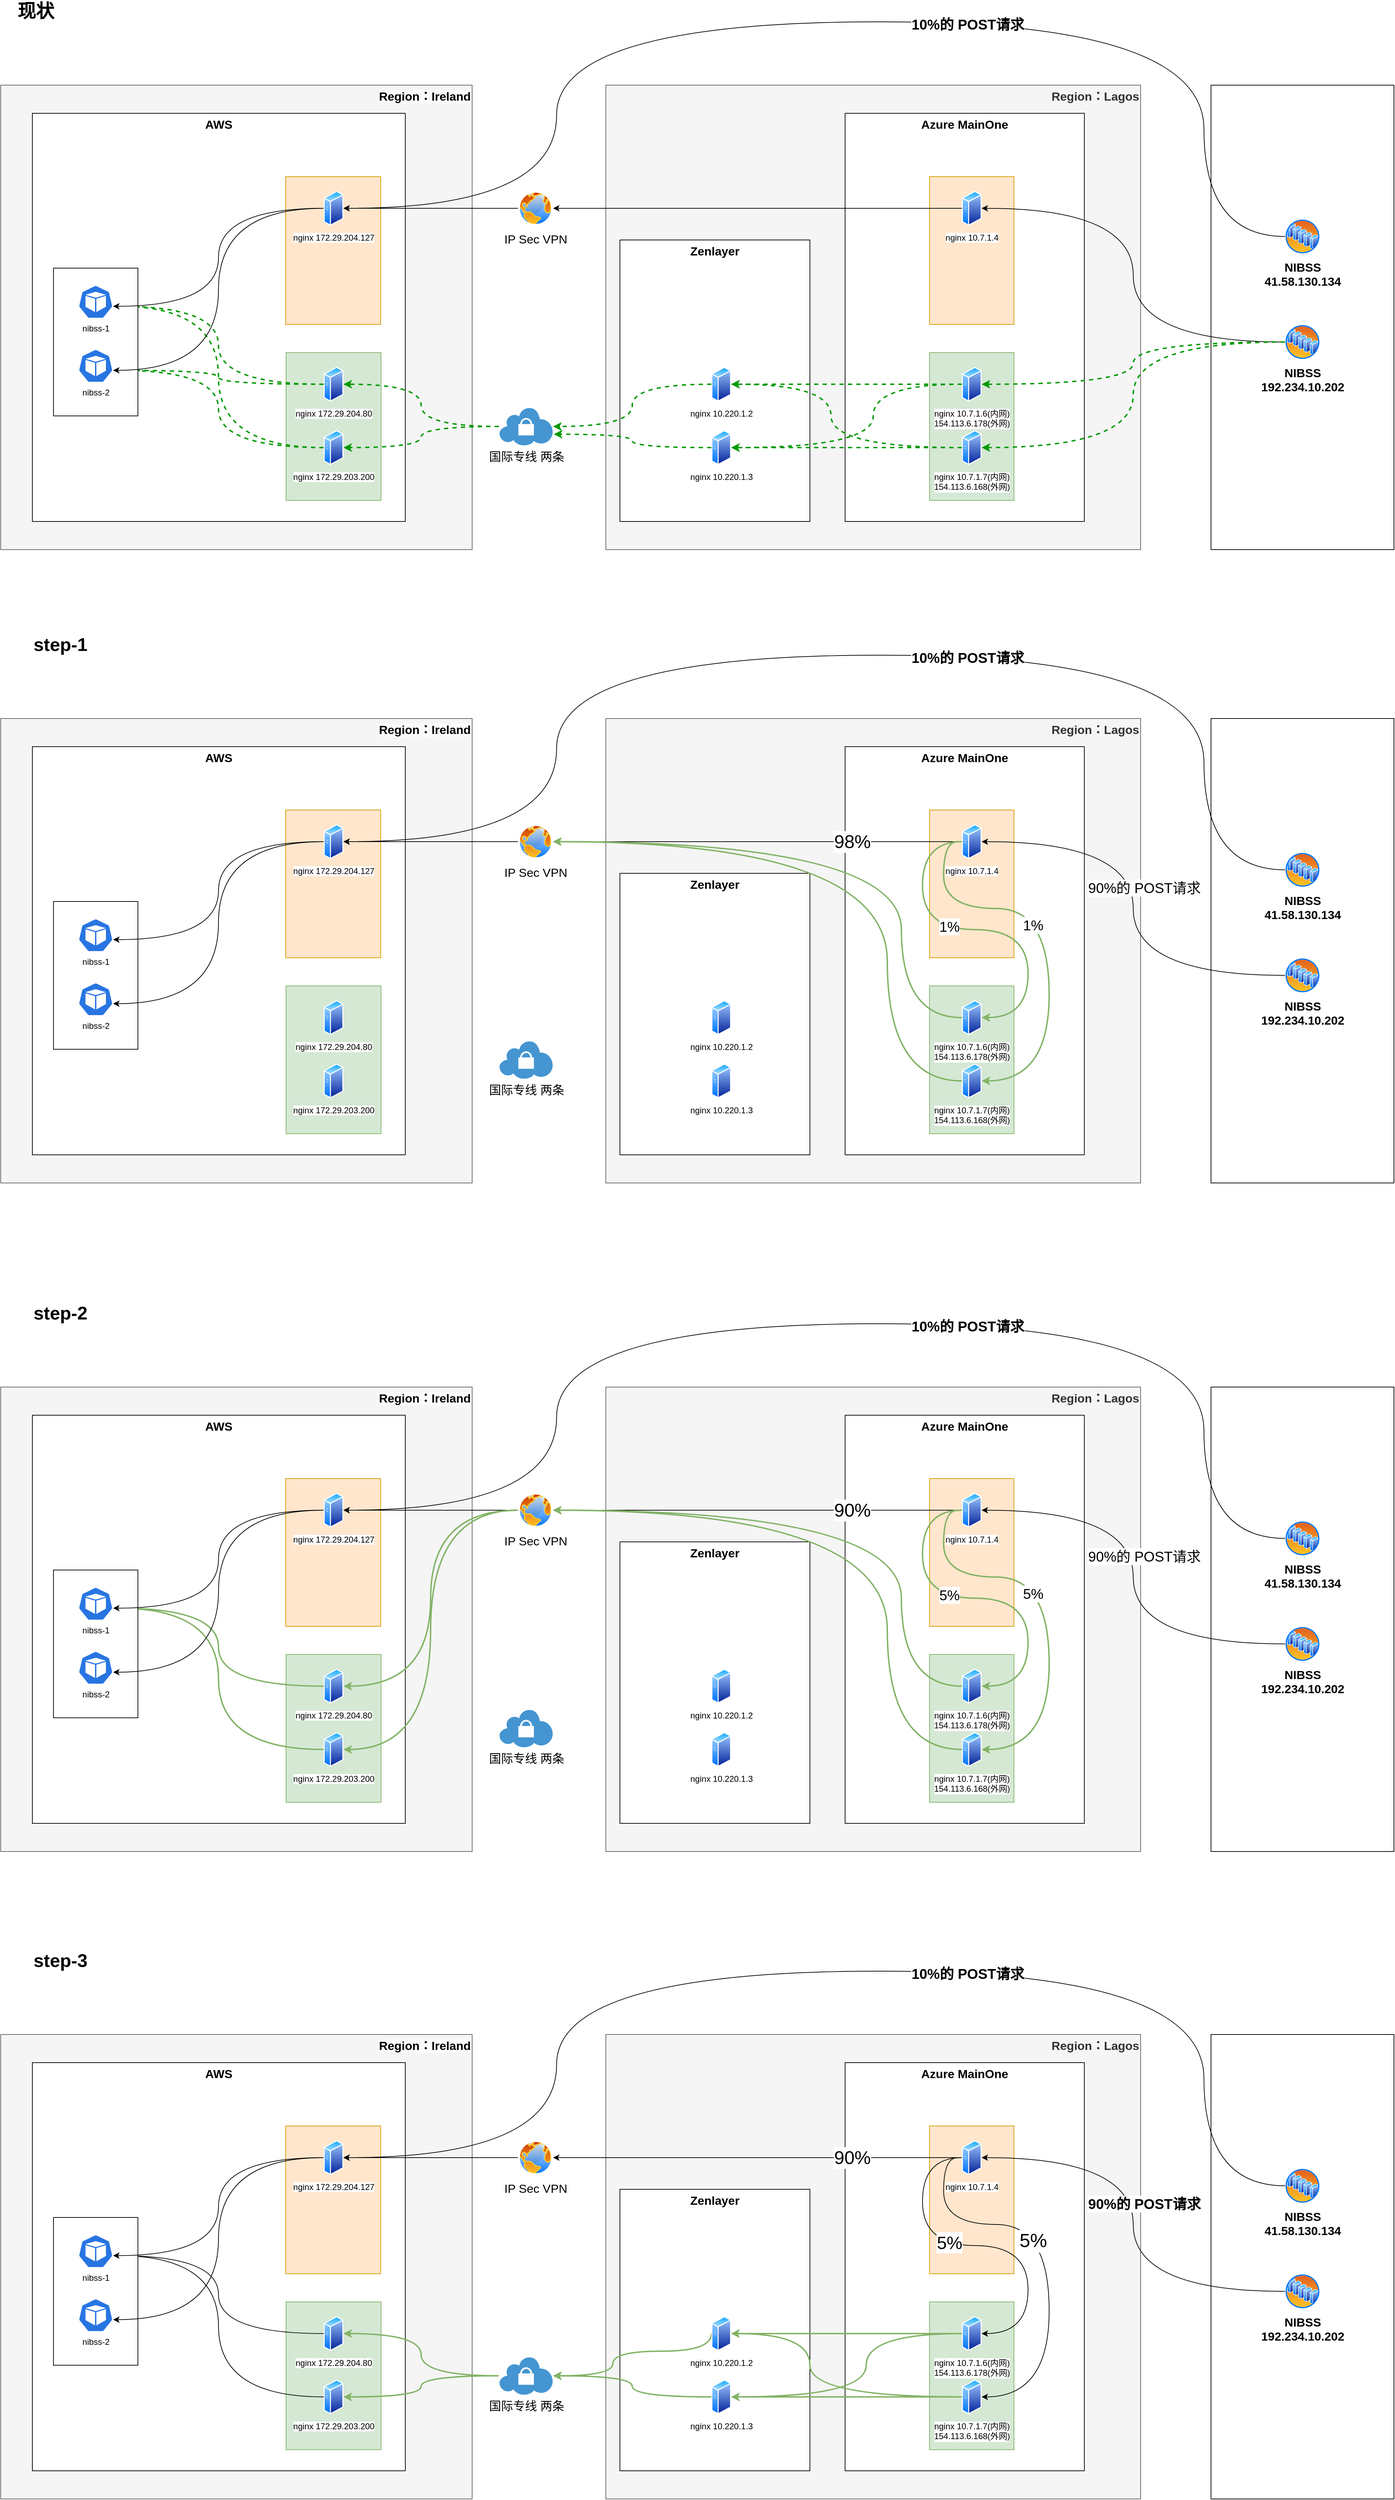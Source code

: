 <mxfile version="21.0.6" type="github">
  <diagram id="64ADKAVjYD1-oNhS0CQX" name="第 1 页">
    <mxGraphModel dx="1912" dy="1061" grid="1" gridSize="10" guides="1" tooltips="1" connect="1" arrows="1" fold="1" page="1" pageScale="1" pageWidth="827" pageHeight="1169" math="0" shadow="0">
      <root>
        <mxCell id="0" />
        <mxCell id="1" parent="0" />
        <mxCell id="bzgshtGKe2SA54a5qkRp-63" value="" style="rounded=0;whiteSpace=wrap;html=1;fontSize=12;" parent="1" vertex="1">
          <mxGeometry x="1750" y="150" width="260" height="660" as="geometry" />
        </mxCell>
        <mxCell id="bzgshtGKe2SA54a5qkRp-61" value="&lt;span style=&quot;font-size: 17px; font-weight: 700; text-align: center;&quot;&gt;Region：Lagos&lt;/span&gt;" style="rounded=0;whiteSpace=wrap;html=1;fontSize=12;verticalAlign=top;align=right;fillColor=#f5f5f5;fontColor=#333333;strokeColor=#666666;" parent="1" vertex="1">
          <mxGeometry x="890" y="150" width="760" height="660" as="geometry" />
        </mxCell>
        <mxCell id="bzgshtGKe2SA54a5qkRp-60" value="&lt;span style=&quot;color: rgb(0, 0, 0); font-family: Helvetica; font-size: 17px; font-style: normal; font-variant-ligatures: normal; font-variant-caps: normal; font-weight: 700; letter-spacing: normal; orphans: 2; text-indent: 0px; text-transform: none; widows: 2; word-spacing: 0px; -webkit-text-stroke-width: 0px; background-color: rgb(251, 251, 251); text-decoration-thickness: initial; text-decoration-style: initial; text-decoration-color: initial; float: none; display: inline !important;&quot;&gt;Region：Ireland&lt;/span&gt;" style="rounded=0;whiteSpace=wrap;html=1;fontSize=12;verticalAlign=top;align=right;fillColor=#f5f5f5;fontColor=#333333;strokeColor=#666666;" parent="1" vertex="1">
          <mxGeometry x="30" y="150" width="670" height="660" as="geometry" />
        </mxCell>
        <mxCell id="bzgshtGKe2SA54a5qkRp-46" value="&lt;div class=&quot;lake-content&quot;&gt;&lt;p style=&quot;margin: 0; padding: 0; min-height: 24px&quot; class=&quot;ne-p&quot; id=&quot;u52d2b0ea&quot;&gt;&lt;span class=&quot;ne-text&quot;&gt;Zenlayer&lt;/span&gt;&lt;/p&gt;&lt;/div&gt;" style="rounded=0;whiteSpace=wrap;html=1;fontSize=17;verticalAlign=top;fontStyle=1" parent="1" vertex="1">
          <mxGeometry x="910" y="370" width="270" height="400" as="geometry" />
        </mxCell>
        <mxCell id="bzgshtGKe2SA54a5qkRp-15" value="Azure MainOne" style="rounded=0;whiteSpace=wrap;html=1;fontStyle=1;verticalAlign=top;fontSize=17;" parent="1" vertex="1">
          <mxGeometry x="1230" y="190" width="340" height="580" as="geometry" />
        </mxCell>
        <mxCell id="bzgshtGKe2SA54a5qkRp-22" value="" style="rounded=0;whiteSpace=wrap;html=1;fillColor=#ffe6cc;strokeColor=#d79b00;" parent="1" vertex="1">
          <mxGeometry x="1350" y="280" width="120" height="210" as="geometry" />
        </mxCell>
        <mxCell id="bzgshtGKe2SA54a5qkRp-1" value="AWS" style="rounded=0;whiteSpace=wrap;html=1;align=center;verticalAlign=top;fontStyle=1;fontSize=17;" parent="1" vertex="1">
          <mxGeometry x="75" y="190" width="530" height="580" as="geometry" />
        </mxCell>
        <mxCell id="bzgshtGKe2SA54a5qkRp-6" value="" style="rounded=0;whiteSpace=wrap;html=1;fillColor=#d5e8d4;strokeColor=#82b366;" parent="1" vertex="1">
          <mxGeometry x="435.5" y="530" width="135" height="210" as="geometry" />
        </mxCell>
        <mxCell id="bzgshtGKe2SA54a5qkRp-7" value="" style="rounded=0;whiteSpace=wrap;html=1;fillColor=#ffe6cc;strokeColor=#d79b00;" parent="1" vertex="1">
          <mxGeometry x="435" y="280" width="135" height="210" as="geometry" />
        </mxCell>
        <mxCell id="bzgshtGKe2SA54a5qkRp-3" value="nginx&amp;nbsp;172.29.204.127" style="aspect=fixed;perimeter=ellipsePerimeter;html=1;align=center;shadow=0;dashed=0;spacingTop=3;image;image=img/lib/active_directory/generic_server.svg;" parent="1" vertex="1">
          <mxGeometry x="489" y="300" width="28.0" height="50" as="geometry" />
        </mxCell>
        <mxCell id="bzgshtGKe2SA54a5qkRp-43" style="edgeStyle=orthogonalEdgeStyle;curved=1;rounded=0;orthogonalLoop=1;jettySize=auto;html=1;entryX=0.995;entryY=0.63;entryDx=0;entryDy=0;entryPerimeter=0;fontSize=17;strokeColor=#009900;strokeWidth=2;dashed=1;" parent="1" source="bzgshtGKe2SA54a5qkRp-4" target="bzgshtGKe2SA54a5qkRp-12" edge="1">
          <mxGeometry relative="1" as="geometry" />
        </mxCell>
        <mxCell id="bzgshtGKe2SA54a5qkRp-45" style="edgeStyle=orthogonalEdgeStyle;curved=1;rounded=0;orthogonalLoop=1;jettySize=auto;html=1;entryX=0.995;entryY=0.63;entryDx=0;entryDy=0;entryPerimeter=0;fontSize=17;strokeColor=#009900;strokeWidth=2;dashed=1;" parent="1" source="bzgshtGKe2SA54a5qkRp-4" target="bzgshtGKe2SA54a5qkRp-11" edge="1">
          <mxGeometry relative="1" as="geometry" />
        </mxCell>
        <mxCell id="bzgshtGKe2SA54a5qkRp-4" value="nginx 172.29.203.200" style="aspect=fixed;perimeter=ellipsePerimeter;html=1;align=center;shadow=0;dashed=0;spacingTop=3;image;image=img/lib/active_directory/generic_server.svg;" parent="1" vertex="1">
          <mxGeometry x="489" y="640" width="28.0" height="50" as="geometry" />
        </mxCell>
        <mxCell id="bzgshtGKe2SA54a5qkRp-42" style="edgeStyle=orthogonalEdgeStyle;curved=1;rounded=0;orthogonalLoop=1;jettySize=auto;html=1;entryX=0.995;entryY=0.63;entryDx=0;entryDy=0;entryPerimeter=0;fontSize=17;strokeColor=#009900;strokeWidth=2;dashed=1;" parent="1" source="bzgshtGKe2SA54a5qkRp-5" target="bzgshtGKe2SA54a5qkRp-11" edge="1">
          <mxGeometry relative="1" as="geometry" />
        </mxCell>
        <mxCell id="bzgshtGKe2SA54a5qkRp-44" style="edgeStyle=orthogonalEdgeStyle;curved=1;rounded=0;orthogonalLoop=1;jettySize=auto;html=1;entryX=0.995;entryY=0.63;entryDx=0;entryDy=0;entryPerimeter=0;fontSize=17;strokeColor=#009900;strokeWidth=2;dashed=1;" parent="1" source="bzgshtGKe2SA54a5qkRp-5" target="bzgshtGKe2SA54a5qkRp-12" edge="1">
          <mxGeometry relative="1" as="geometry" />
        </mxCell>
        <mxCell id="bzgshtGKe2SA54a5qkRp-5" value="nginx 172.29.204.80" style="aspect=fixed;perimeter=ellipsePerimeter;html=1;align=center;shadow=0;dashed=0;spacingTop=3;image;image=img/lib/active_directory/generic_server.svg;" parent="1" vertex="1">
          <mxGeometry x="489" y="550" width="28.0" height="50" as="geometry" />
        </mxCell>
        <mxCell id="bzgshtGKe2SA54a5qkRp-8" value="" style="rounded=0;whiteSpace=wrap;html=1;" parent="1" vertex="1">
          <mxGeometry x="105" y="410" width="120" height="210" as="geometry" />
        </mxCell>
        <mxCell id="bzgshtGKe2SA54a5qkRp-11" value="nibss-1" style="sketch=0;html=1;dashed=0;whitespace=wrap;fillColor=#2875E2;strokeColor=#ffffff;points=[[0.005,0.63,0],[0.1,0.2,0],[0.9,0.2,0],[0.5,0,0],[0.995,0.63,0],[0.72,0.99,0],[0.5,1,0],[0.28,0.99,0]];verticalLabelPosition=bottom;align=center;verticalAlign=top;shape=mxgraph.kubernetes.icon;prIcon=pod" parent="1" vertex="1">
          <mxGeometry x="140" y="434" width="50" height="48" as="geometry" />
        </mxCell>
        <mxCell id="bzgshtGKe2SA54a5qkRp-12" value="nibss-2" style="sketch=0;html=1;dashed=0;whitespace=wrap;fillColor=#2875E2;strokeColor=#ffffff;points=[[0.005,0.63,0],[0.1,0.2,0],[0.9,0.2,0],[0.5,0,0],[0.995,0.63,0],[0.72,0.99,0],[0.5,1,0],[0.28,0.99,0]];verticalLabelPosition=bottom;align=center;verticalAlign=top;shape=mxgraph.kubernetes.icon;prIcon=pod" parent="1" vertex="1">
          <mxGeometry x="140" y="525" width="50" height="48" as="geometry" />
        </mxCell>
        <mxCell id="bzgshtGKe2SA54a5qkRp-30" style="edgeStyle=orthogonalEdgeStyle;curved=1;rounded=0;orthogonalLoop=1;jettySize=auto;html=1;entryX=1;entryY=0.5;entryDx=0;entryDy=0;fontSize=17;" parent="1" source="bzgshtGKe2SA54a5qkRp-18" target="bzgshtGKe2SA54a5qkRp-35" edge="1">
          <mxGeometry relative="1" as="geometry">
            <mxPoint x="835" y="325" as="targetPoint" />
          </mxGeometry>
        </mxCell>
        <mxCell id="bzgshtGKe2SA54a5qkRp-18" value="nginx&amp;nbsp;10.7.1.4" style="aspect=fixed;perimeter=ellipsePerimeter;html=1;align=center;shadow=0;dashed=0;spacingTop=3;image;image=img/lib/active_directory/generic_server.svg;" parent="1" vertex="1">
          <mxGeometry x="1396" y="300" width="28.0" height="50" as="geometry" />
        </mxCell>
        <mxCell id="bzgshtGKe2SA54a5qkRp-21" style="edgeStyle=orthogonalEdgeStyle;rounded=0;orthogonalLoop=1;jettySize=auto;html=1;entryX=0.995;entryY=0.63;entryDx=0;entryDy=0;entryPerimeter=0;curved=1;" parent="1" source="bzgshtGKe2SA54a5qkRp-3" target="bzgshtGKe2SA54a5qkRp-11" edge="1">
          <mxGeometry relative="1" as="geometry" />
        </mxCell>
        <mxCell id="bzgshtGKe2SA54a5qkRp-23" value="" style="rounded=0;whiteSpace=wrap;html=1;fillColor=#d5e8d4;strokeColor=#82b366;" parent="1" vertex="1">
          <mxGeometry x="1350" y="530" width="120" height="210" as="geometry" />
        </mxCell>
        <mxCell id="bzgshtGKe2SA54a5qkRp-52" style="edgeStyle=orthogonalEdgeStyle;curved=1;rounded=0;orthogonalLoop=1;jettySize=auto;html=1;entryX=1;entryY=0.5;entryDx=0;entryDy=0;strokeColor=#009900;strokeWidth=2;fontSize=12;dashed=1;" parent="1" source="bzgshtGKe2SA54a5qkRp-25" target="bzgshtGKe2SA54a5qkRp-47" edge="1">
          <mxGeometry relative="1" as="geometry" />
        </mxCell>
        <mxCell id="bzgshtGKe2SA54a5qkRp-53" style="edgeStyle=orthogonalEdgeStyle;curved=1;rounded=0;orthogonalLoop=1;jettySize=auto;html=1;entryX=1;entryY=0.5;entryDx=0;entryDy=0;strokeColor=#009900;strokeWidth=2;fontSize=12;dashed=1;" parent="1" source="bzgshtGKe2SA54a5qkRp-25" target="bzgshtGKe2SA54a5qkRp-48" edge="1">
          <mxGeometry relative="1" as="geometry">
            <Array as="points">
              <mxPoint x="1270" y="575" />
              <mxPoint x="1270" y="665" />
            </Array>
          </mxGeometry>
        </mxCell>
        <mxCell id="bzgshtGKe2SA54a5qkRp-25" value="nginx&amp;nbsp;10.7.1.6(内网)&lt;br&gt;154.113.6.178(外网)" style="aspect=fixed;perimeter=ellipsePerimeter;html=1;align=center;shadow=0;dashed=0;spacingTop=3;image;image=img/lib/active_directory/generic_server.svg;" parent="1" vertex="1">
          <mxGeometry x="1396" y="550" width="28.0" height="50" as="geometry" />
        </mxCell>
        <mxCell id="bzgshtGKe2SA54a5qkRp-54" style="edgeStyle=orthogonalEdgeStyle;curved=1;rounded=0;orthogonalLoop=1;jettySize=auto;html=1;entryX=1;entryY=0.5;entryDx=0;entryDy=0;strokeColor=#009900;strokeWidth=2;fontSize=12;dashed=1;" parent="1" source="bzgshtGKe2SA54a5qkRp-26" target="bzgshtGKe2SA54a5qkRp-47" edge="1">
          <mxGeometry relative="1" as="geometry">
            <Array as="points">
              <mxPoint x="1210" y="665" />
              <mxPoint x="1210" y="575" />
            </Array>
          </mxGeometry>
        </mxCell>
        <mxCell id="bzgshtGKe2SA54a5qkRp-55" style="edgeStyle=orthogonalEdgeStyle;curved=1;rounded=0;orthogonalLoop=1;jettySize=auto;html=1;entryX=1;entryY=0.5;entryDx=0;entryDy=0;strokeColor=#009900;strokeWidth=2;fontSize=12;dashed=1;" parent="1" source="bzgshtGKe2SA54a5qkRp-26" target="bzgshtGKe2SA54a5qkRp-48" edge="1">
          <mxGeometry relative="1" as="geometry" />
        </mxCell>
        <mxCell id="bzgshtGKe2SA54a5qkRp-26" value="nginx&amp;nbsp;10.7.1.7(内网)&lt;br&gt;154.113.6.168(外网)" style="aspect=fixed;perimeter=ellipsePerimeter;html=1;align=center;shadow=0;dashed=0;spacingTop=3;image;image=img/lib/active_directory/generic_server.svg;" parent="1" vertex="1">
          <mxGeometry x="1396" y="640" width="28.0" height="50" as="geometry" />
        </mxCell>
        <mxCell id="bzgshtGKe2SA54a5qkRp-24" style="edgeStyle=orthogonalEdgeStyle;rounded=0;orthogonalLoop=1;jettySize=auto;html=1;entryX=0.995;entryY=0.63;entryDx=0;entryDy=0;entryPerimeter=0;curved=1;" parent="1" source="bzgshtGKe2SA54a5qkRp-3" target="bzgshtGKe2SA54a5qkRp-12" edge="1">
          <mxGeometry relative="1" as="geometry" />
        </mxCell>
        <mxCell id="bzgshtGKe2SA54a5qkRp-28" style="edgeStyle=orthogonalEdgeStyle;curved=1;rounded=0;orthogonalLoop=1;jettySize=auto;html=1;entryX=1;entryY=0.5;entryDx=0;entryDy=0;fontSize=17;" parent="1" source="bzgshtGKe2SA54a5qkRp-27" target="bzgshtGKe2SA54a5qkRp-18" edge="1">
          <mxGeometry relative="1" as="geometry" />
        </mxCell>
        <mxCell id="bzgshtGKe2SA54a5qkRp-36" style="edgeStyle=orthogonalEdgeStyle;curved=1;rounded=0;orthogonalLoop=1;jettySize=auto;html=1;entryX=1;entryY=0.5;entryDx=0;entryDy=0;fontSize=17;strokeColor=#009900;strokeWidth=2;dashed=1;" parent="1" source="bzgshtGKe2SA54a5qkRp-27" target="bzgshtGKe2SA54a5qkRp-25" edge="1">
          <mxGeometry relative="1" as="geometry" />
        </mxCell>
        <mxCell id="bzgshtGKe2SA54a5qkRp-37" style="edgeStyle=orthogonalEdgeStyle;curved=1;rounded=0;orthogonalLoop=1;jettySize=auto;html=1;entryX=1;entryY=0.5;entryDx=0;entryDy=0;fontSize=17;strokeColor=#009900;strokeWidth=2;dashed=1;" parent="1" source="bzgshtGKe2SA54a5qkRp-27" target="bzgshtGKe2SA54a5qkRp-26" edge="1">
          <mxGeometry relative="1" as="geometry" />
        </mxCell>
        <mxCell id="bzgshtGKe2SA54a5qkRp-62" style="edgeStyle=orthogonalEdgeStyle;curved=1;rounded=0;orthogonalLoop=1;jettySize=auto;html=1;entryX=1;entryY=0.5;entryDx=0;entryDy=0;strokeColor=#000000;strokeWidth=1;fontSize=12;exitX=0;exitY=0.5;exitDx=0;exitDy=0;" parent="1" source="bzgshtGKe2SA54a5qkRp-64" target="bzgshtGKe2SA54a5qkRp-3" edge="1">
          <mxGeometry relative="1" as="geometry">
            <Array as="points">
              <mxPoint x="1740" y="365" />
              <mxPoint x="1740" y="60" />
              <mxPoint x="820" y="60" />
              <mxPoint x="820" y="325" />
            </Array>
          </mxGeometry>
        </mxCell>
        <mxCell id="bzgshtGKe2SA54a5qkRp-65" value="10%的 POST请求" style="edgeLabel;html=1;align=center;verticalAlign=middle;resizable=0;points=[];fontSize=20;fontStyle=1" parent="bzgshtGKe2SA54a5qkRp-62" vertex="1" connectable="0">
          <mxGeometry x="-0.207" y="3" relative="1" as="geometry">
            <mxPoint as="offset" />
          </mxGeometry>
        </mxCell>
        <mxCell id="bzgshtGKe2SA54a5qkRp-27" value="NIBSS&lt;br&gt;192.234.10.202" style="aspect=fixed;perimeter=ellipsePerimeter;html=1;align=center;shadow=0;dashed=0;spacingTop=3;image;image=img/lib/active_directory/server_farm.svg;fontStyle=1;fontSize=17;" parent="1" vertex="1">
          <mxGeometry x="1855" y="490" width="50" height="50" as="geometry" />
        </mxCell>
        <mxCell id="bzgshtGKe2SA54a5qkRp-31" style="edgeStyle=orthogonalEdgeStyle;curved=1;rounded=0;orthogonalLoop=1;jettySize=auto;html=1;entryX=1;entryY=0.5;entryDx=0;entryDy=0;fontSize=17;exitX=0;exitY=0.5;exitDx=0;exitDy=0;" parent="1" source="bzgshtGKe2SA54a5qkRp-35" target="bzgshtGKe2SA54a5qkRp-3" edge="1">
          <mxGeometry relative="1" as="geometry">
            <mxPoint x="730" y="325" as="sourcePoint" />
          </mxGeometry>
        </mxCell>
        <mxCell id="bzgshtGKe2SA54a5qkRp-40" style="edgeStyle=orthogonalEdgeStyle;curved=1;rounded=0;orthogonalLoop=1;jettySize=auto;html=1;entryX=1;entryY=0.5;entryDx=0;entryDy=0;fontSize=17;strokeColor=#009900;strokeWidth=2;dashed=1;" parent="1" source="bzgshtGKe2SA54a5qkRp-33" target="bzgshtGKe2SA54a5qkRp-5" edge="1">
          <mxGeometry relative="1" as="geometry" />
        </mxCell>
        <mxCell id="bzgshtGKe2SA54a5qkRp-41" style="edgeStyle=orthogonalEdgeStyle;curved=1;rounded=0;orthogonalLoop=1;jettySize=auto;html=1;entryX=1;entryY=0.5;entryDx=0;entryDy=0;fontSize=17;strokeColor=#009900;strokeWidth=2;dashed=1;" parent="1" source="bzgshtGKe2SA54a5qkRp-33" target="bzgshtGKe2SA54a5qkRp-4" edge="1">
          <mxGeometry relative="1" as="geometry" />
        </mxCell>
        <mxCell id="bzgshtGKe2SA54a5qkRp-33" value="国际专线 两条" style="shadow=0;dashed=0;html=1;strokeColor=none;fillColor=#4495D1;labelPosition=center;verticalLabelPosition=bottom;verticalAlign=top;align=center;outlineConnect=0;shape=mxgraph.veeam.vpn;fontSize=17;" parent="1" vertex="1">
          <mxGeometry x="738" y="608" width="77" height="54" as="geometry" />
        </mxCell>
        <mxCell id="bzgshtGKe2SA54a5qkRp-35" value="IP Sec VPN" style="aspect=fixed;perimeter=ellipsePerimeter;html=1;align=center;shadow=0;dashed=0;spacingTop=3;image;image=img/lib/active_directory/internet_globe.svg;fontSize=17;" parent="1" vertex="1">
          <mxGeometry x="765" y="300" width="50" height="50" as="geometry" />
        </mxCell>
        <mxCell id="bzgshtGKe2SA54a5qkRp-56" style="edgeStyle=orthogonalEdgeStyle;curved=1;rounded=0;orthogonalLoop=1;jettySize=auto;html=1;strokeColor=#009900;strokeWidth=2;fontSize=12;entryX=1;entryY=0.5;entryDx=0;entryDy=0;entryPerimeter=0;dashed=1;" parent="1" source="bzgshtGKe2SA54a5qkRp-47" target="bzgshtGKe2SA54a5qkRp-33" edge="1">
          <mxGeometry relative="1" as="geometry">
            <mxPoint x="840" y="600" as="targetPoint" />
          </mxGeometry>
        </mxCell>
        <mxCell id="bzgshtGKe2SA54a5qkRp-47" value="nginx 10.220.1.2" style="aspect=fixed;perimeter=ellipsePerimeter;html=1;align=center;shadow=0;dashed=0;spacingTop=3;image;image=img/lib/active_directory/generic_server.svg;fontSize=12;" parent="1" vertex="1">
          <mxGeometry x="1040" y="550" width="28.0" height="50" as="geometry" />
        </mxCell>
        <mxCell id="bzgshtGKe2SA54a5qkRp-57" style="edgeStyle=orthogonalEdgeStyle;curved=1;rounded=0;orthogonalLoop=1;jettySize=auto;html=1;strokeColor=#009900;strokeWidth=2;fontSize=12;entryX=1.013;entryY=0.704;entryDx=0;entryDy=0;entryPerimeter=0;dashed=1;" parent="1" source="bzgshtGKe2SA54a5qkRp-48" target="bzgshtGKe2SA54a5qkRp-33" edge="1">
          <mxGeometry relative="1" as="geometry">
            <mxPoint x="830" y="720" as="targetPoint" />
          </mxGeometry>
        </mxCell>
        <mxCell id="bzgshtGKe2SA54a5qkRp-48" value="nginx 10.220.1.3" style="aspect=fixed;perimeter=ellipsePerimeter;html=1;align=center;shadow=0;dashed=0;spacingTop=3;image;image=img/lib/active_directory/generic_server.svg;fontSize=12;" parent="1" vertex="1">
          <mxGeometry x="1040" y="640" width="28.0" height="50" as="geometry" />
        </mxCell>
        <mxCell id="bzgshtGKe2SA54a5qkRp-64" value="NIBSS&lt;br&gt;41.58.130.134" style="aspect=fixed;perimeter=ellipsePerimeter;html=1;align=center;shadow=0;dashed=0;spacingTop=3;image;image=img/lib/active_directory/server_farm.svg;fontStyle=1;fontSize=17;" parent="1" vertex="1">
          <mxGeometry x="1855" y="340" width="50" height="50" as="geometry" />
        </mxCell>
        <mxCell id="bzgshtGKe2SA54a5qkRp-68" value="现状" style="text;html=1;strokeColor=none;fillColor=none;align=center;verticalAlign=middle;whiteSpace=wrap;rounded=0;fontSize=26;fontStyle=1" parent="1" vertex="1">
          <mxGeometry x="50" y="30" width="60" height="30" as="geometry" />
        </mxCell>
        <mxCell id="bzgshtGKe2SA54a5qkRp-69" value="" style="rounded=0;whiteSpace=wrap;html=1;fontSize=12;" parent="1" vertex="1">
          <mxGeometry x="1750" y="1050" width="260" height="660" as="geometry" />
        </mxCell>
        <mxCell id="bzgshtGKe2SA54a5qkRp-70" value="&lt;span style=&quot;font-size: 17px; font-weight: 700; text-align: center;&quot;&gt;Region：Lagos&lt;/span&gt;" style="rounded=0;whiteSpace=wrap;html=1;fontSize=12;verticalAlign=top;align=right;fillColor=#f5f5f5;fontColor=#333333;strokeColor=#666666;" parent="1" vertex="1">
          <mxGeometry x="890" y="1050" width="760" height="660" as="geometry" />
        </mxCell>
        <mxCell id="bzgshtGKe2SA54a5qkRp-71" value="&lt;span style=&quot;color: rgb(0, 0, 0); font-family: Helvetica; font-size: 17px; font-style: normal; font-variant-ligatures: normal; font-variant-caps: normal; font-weight: 700; letter-spacing: normal; orphans: 2; text-indent: 0px; text-transform: none; widows: 2; word-spacing: 0px; -webkit-text-stroke-width: 0px; background-color: rgb(251, 251, 251); text-decoration-thickness: initial; text-decoration-style: initial; text-decoration-color: initial; float: none; display: inline !important;&quot;&gt;Region：Ireland&lt;/span&gt;" style="rounded=0;whiteSpace=wrap;html=1;fontSize=12;verticalAlign=top;align=right;fillColor=#f5f5f5;fontColor=#333333;strokeColor=#666666;" parent="1" vertex="1">
          <mxGeometry x="30" y="1050" width="670" height="660" as="geometry" />
        </mxCell>
        <mxCell id="bzgshtGKe2SA54a5qkRp-72" value="&lt;div class=&quot;lake-content&quot;&gt;&lt;p style=&quot;margin: 0; padding: 0; min-height: 24px&quot; class=&quot;ne-p&quot; id=&quot;u52d2b0ea&quot;&gt;&lt;span class=&quot;ne-text&quot;&gt;Zenlayer&lt;/span&gt;&lt;/p&gt;&lt;/div&gt;" style="rounded=0;whiteSpace=wrap;html=1;fontSize=17;verticalAlign=top;fontStyle=1" parent="1" vertex="1">
          <mxGeometry x="910" y="1270" width="270" height="400" as="geometry" />
        </mxCell>
        <mxCell id="bzgshtGKe2SA54a5qkRp-73" value="Azure MainOne" style="rounded=0;whiteSpace=wrap;html=1;fontStyle=1;verticalAlign=top;fontSize=17;" parent="1" vertex="1">
          <mxGeometry x="1230" y="1090" width="340" height="580" as="geometry" />
        </mxCell>
        <mxCell id="bzgshtGKe2SA54a5qkRp-74" value="" style="rounded=0;whiteSpace=wrap;html=1;fillColor=#ffe6cc;strokeColor=#d79b00;" parent="1" vertex="1">
          <mxGeometry x="1350" y="1180" width="120" height="210" as="geometry" />
        </mxCell>
        <mxCell id="bzgshtGKe2SA54a5qkRp-75" value="AWS" style="rounded=0;whiteSpace=wrap;html=1;align=center;verticalAlign=top;fontStyle=1;fontSize=17;" parent="1" vertex="1">
          <mxGeometry x="75" y="1090" width="530" height="580" as="geometry" />
        </mxCell>
        <mxCell id="bzgshtGKe2SA54a5qkRp-76" value="" style="rounded=0;whiteSpace=wrap;html=1;fillColor=#d5e8d4;strokeColor=#82b366;" parent="1" vertex="1">
          <mxGeometry x="435.5" y="1430" width="135" height="210" as="geometry" />
        </mxCell>
        <mxCell id="bzgshtGKe2SA54a5qkRp-77" value="" style="rounded=0;whiteSpace=wrap;html=1;fillColor=#ffe6cc;strokeColor=#d79b00;" parent="1" vertex="1">
          <mxGeometry x="435" y="1180" width="135" height="210" as="geometry" />
        </mxCell>
        <mxCell id="bzgshtGKe2SA54a5qkRp-78" value="nginx&amp;nbsp;172.29.204.127" style="aspect=fixed;perimeter=ellipsePerimeter;html=1;align=center;shadow=0;dashed=0;spacingTop=3;image;image=img/lib/active_directory/generic_server.svg;" parent="1" vertex="1">
          <mxGeometry x="489" y="1200" width="28.0" height="50" as="geometry" />
        </mxCell>
        <mxCell id="bzgshtGKe2SA54a5qkRp-81" value="nginx 172.29.203.200" style="aspect=fixed;perimeter=ellipsePerimeter;html=1;align=center;shadow=0;dashed=0;spacingTop=3;image;image=img/lib/active_directory/generic_server.svg;" parent="1" vertex="1">
          <mxGeometry x="489" y="1540" width="28.0" height="50" as="geometry" />
        </mxCell>
        <mxCell id="bzgshtGKe2SA54a5qkRp-84" value="nginx 172.29.204.80" style="aspect=fixed;perimeter=ellipsePerimeter;html=1;align=center;shadow=0;dashed=0;spacingTop=3;image;image=img/lib/active_directory/generic_server.svg;" parent="1" vertex="1">
          <mxGeometry x="489" y="1450" width="28.0" height="50" as="geometry" />
        </mxCell>
        <mxCell id="bzgshtGKe2SA54a5qkRp-85" value="" style="rounded=0;whiteSpace=wrap;html=1;" parent="1" vertex="1">
          <mxGeometry x="105" y="1310" width="120" height="210" as="geometry" />
        </mxCell>
        <mxCell id="bzgshtGKe2SA54a5qkRp-86" value="nibss-1" style="sketch=0;html=1;dashed=0;whitespace=wrap;fillColor=#2875E2;strokeColor=#ffffff;points=[[0.005,0.63,0],[0.1,0.2,0],[0.9,0.2,0],[0.5,0,0],[0.995,0.63,0],[0.72,0.99,0],[0.5,1,0],[0.28,0.99,0]];verticalLabelPosition=bottom;align=center;verticalAlign=top;shape=mxgraph.kubernetes.icon;prIcon=pod" parent="1" vertex="1">
          <mxGeometry x="140" y="1334" width="50" height="48" as="geometry" />
        </mxCell>
        <mxCell id="bzgshtGKe2SA54a5qkRp-87" value="nibss-2" style="sketch=0;html=1;dashed=0;whitespace=wrap;fillColor=#2875E2;strokeColor=#ffffff;points=[[0.005,0.63,0],[0.1,0.2,0],[0.9,0.2,0],[0.5,0,0],[0.995,0.63,0],[0.72,0.99,0],[0.5,1,0],[0.28,0.99,0]];verticalLabelPosition=bottom;align=center;verticalAlign=top;shape=mxgraph.kubernetes.icon;prIcon=pod" parent="1" vertex="1">
          <mxGeometry x="140" y="1425" width="50" height="48" as="geometry" />
        </mxCell>
        <mxCell id="bzgshtGKe2SA54a5qkRp-88" style="edgeStyle=orthogonalEdgeStyle;curved=1;rounded=0;orthogonalLoop=1;jettySize=auto;html=1;entryX=1;entryY=0.5;entryDx=0;entryDy=0;fontSize=17;" parent="1" source="bzgshtGKe2SA54a5qkRp-89" target="bzgshtGKe2SA54a5qkRp-109" edge="1">
          <mxGeometry relative="1" as="geometry">
            <mxPoint x="835" y="1225" as="targetPoint" />
          </mxGeometry>
        </mxCell>
        <mxCell id="bzgshtGKe2SA54a5qkRp-120" value="98%" style="edgeLabel;html=1;align=center;verticalAlign=middle;resizable=0;points=[];fontSize=26;" parent="bzgshtGKe2SA54a5qkRp-88" vertex="1" connectable="0">
          <mxGeometry x="-0.467" relative="1" as="geometry">
            <mxPoint x="-1" as="offset" />
          </mxGeometry>
        </mxCell>
        <mxCell id="bzgshtGKe2SA54a5qkRp-91" value="" style="rounded=0;whiteSpace=wrap;html=1;fillColor=#d5e8d4;strokeColor=#82b366;" parent="1" vertex="1">
          <mxGeometry x="1350" y="1430" width="120" height="210" as="geometry" />
        </mxCell>
        <mxCell id="bzgshtGKe2SA54a5qkRp-89" value="nginx&amp;nbsp;10.7.1.4" style="aspect=fixed;perimeter=ellipsePerimeter;html=1;align=center;shadow=0;dashed=0;spacingTop=3;image;image=img/lib/active_directory/generic_server.svg;" parent="1" vertex="1">
          <mxGeometry x="1396" y="1200" width="28.0" height="50" as="geometry" />
        </mxCell>
        <mxCell id="bzgshtGKe2SA54a5qkRp-90" style="edgeStyle=orthogonalEdgeStyle;rounded=0;orthogonalLoop=1;jettySize=auto;html=1;entryX=0.995;entryY=0.63;entryDx=0;entryDy=0;entryPerimeter=0;curved=1;" parent="1" source="bzgshtGKe2SA54a5qkRp-78" target="bzgshtGKe2SA54a5qkRp-86" edge="1">
          <mxGeometry relative="1" as="geometry" />
        </mxCell>
        <mxCell id="bzgshtGKe2SA54a5qkRp-116" style="edgeStyle=orthogonalEdgeStyle;curved=1;rounded=0;orthogonalLoop=1;jettySize=auto;html=1;entryX=1;entryY=0.5;entryDx=0;entryDy=0;strokeColor=#82b366;strokeWidth=2;fontSize=26;fillColor=#d5e8d4;" parent="1" source="bzgshtGKe2SA54a5qkRp-94" target="bzgshtGKe2SA54a5qkRp-109" edge="1">
          <mxGeometry relative="1" as="geometry">
            <Array as="points">
              <mxPoint x="1310" y="1475" />
              <mxPoint x="1310" y="1225" />
            </Array>
          </mxGeometry>
        </mxCell>
        <mxCell id="bzgshtGKe2SA54a5qkRp-94" value="nginx&amp;nbsp;10.7.1.6(内网)&lt;br style=&quot;border-color: var(--border-color);&quot;&gt;154.113.6.178(外网)" style="aspect=fixed;perimeter=ellipsePerimeter;html=1;align=center;shadow=0;dashed=0;spacingTop=3;image;image=img/lib/active_directory/generic_server.svg;" parent="1" vertex="1">
          <mxGeometry x="1396" y="1450" width="28.0" height="50" as="geometry" />
        </mxCell>
        <mxCell id="bzgshtGKe2SA54a5qkRp-117" style="edgeStyle=orthogonalEdgeStyle;curved=1;rounded=0;orthogonalLoop=1;jettySize=auto;html=1;entryX=1;entryY=0.5;entryDx=0;entryDy=0;strokeColor=#82b366;strokeWidth=2;fontSize=26;fillColor=#d5e8d4;" parent="1" source="bzgshtGKe2SA54a5qkRp-97" target="bzgshtGKe2SA54a5qkRp-109" edge="1">
          <mxGeometry relative="1" as="geometry">
            <Array as="points">
              <mxPoint x="1290" y="1565" />
              <mxPoint x="1290" y="1225" />
            </Array>
          </mxGeometry>
        </mxCell>
        <mxCell id="bzgshtGKe2SA54a5qkRp-97" value="nginx&amp;nbsp;10.7.1.7(内网)&lt;br style=&quot;border-color: var(--border-color);&quot;&gt;154.113.6.168(外网)" style="aspect=fixed;perimeter=ellipsePerimeter;html=1;align=center;shadow=0;dashed=0;spacingTop=3;image;image=img/lib/active_directory/generic_server.svg;" parent="1" vertex="1">
          <mxGeometry x="1396" y="1540" width="28.0" height="50" as="geometry" />
        </mxCell>
        <mxCell id="bzgshtGKe2SA54a5qkRp-98" style="edgeStyle=orthogonalEdgeStyle;rounded=0;orthogonalLoop=1;jettySize=auto;html=1;entryX=0.995;entryY=0.63;entryDx=0;entryDy=0;entryPerimeter=0;curved=1;" parent="1" source="bzgshtGKe2SA54a5qkRp-78" target="bzgshtGKe2SA54a5qkRp-87" edge="1">
          <mxGeometry relative="1" as="geometry" />
        </mxCell>
        <mxCell id="bzgshtGKe2SA54a5qkRp-99" style="edgeStyle=orthogonalEdgeStyle;curved=1;rounded=0;orthogonalLoop=1;jettySize=auto;html=1;entryX=1;entryY=0.5;entryDx=0;entryDy=0;fontSize=17;" parent="1" source="bzgshtGKe2SA54a5qkRp-104" target="bzgshtGKe2SA54a5qkRp-89" edge="1">
          <mxGeometry relative="1" as="geometry" />
        </mxCell>
        <mxCell id="bzgshtGKe2SA54a5qkRp-121" value="90%的 POST请求" style="edgeLabel;html=1;align=center;verticalAlign=middle;resizable=0;points=[];fontSize=20;" parent="bzgshtGKe2SA54a5qkRp-99" vertex="1" connectable="0">
          <mxGeometry x="0.498" y="25" relative="1" as="geometry">
            <mxPoint x="75" y="40" as="offset" />
          </mxGeometry>
        </mxCell>
        <mxCell id="bzgshtGKe2SA54a5qkRp-102" style="edgeStyle=orthogonalEdgeStyle;curved=1;rounded=0;orthogonalLoop=1;jettySize=auto;html=1;entryX=1;entryY=0.5;entryDx=0;entryDy=0;strokeColor=#000000;strokeWidth=1;fontSize=12;exitX=0;exitY=0.5;exitDx=0;exitDy=0;" parent="1" source="bzgshtGKe2SA54a5qkRp-114" target="bzgshtGKe2SA54a5qkRp-78" edge="1">
          <mxGeometry relative="1" as="geometry">
            <Array as="points">
              <mxPoint x="1740" y="1265" />
              <mxPoint x="1740" y="960" />
              <mxPoint x="820" y="960" />
              <mxPoint x="820" y="1225" />
            </Array>
          </mxGeometry>
        </mxCell>
        <mxCell id="bzgshtGKe2SA54a5qkRp-103" value="10%的 POST请求" style="edgeLabel;html=1;align=center;verticalAlign=middle;resizable=0;points=[];fontSize=20;fontStyle=1" parent="bzgshtGKe2SA54a5qkRp-102" vertex="1" connectable="0">
          <mxGeometry x="-0.207" y="3" relative="1" as="geometry">
            <mxPoint as="offset" />
          </mxGeometry>
        </mxCell>
        <mxCell id="bzgshtGKe2SA54a5qkRp-104" value="NIBSS&lt;br&gt;192.234.10.202" style="aspect=fixed;perimeter=ellipsePerimeter;html=1;align=center;shadow=0;dashed=0;spacingTop=3;image;image=img/lib/active_directory/server_farm.svg;fontStyle=1;fontSize=17;" parent="1" vertex="1">
          <mxGeometry x="1855" y="1390" width="50" height="50" as="geometry" />
        </mxCell>
        <mxCell id="bzgshtGKe2SA54a5qkRp-105" style="edgeStyle=orthogonalEdgeStyle;curved=1;rounded=0;orthogonalLoop=1;jettySize=auto;html=1;entryX=1;entryY=0.5;entryDx=0;entryDy=0;fontSize=17;exitX=0;exitY=0.5;exitDx=0;exitDy=0;" parent="1" source="bzgshtGKe2SA54a5qkRp-109" target="bzgshtGKe2SA54a5qkRp-78" edge="1">
          <mxGeometry relative="1" as="geometry">
            <mxPoint x="730" y="1225" as="sourcePoint" />
          </mxGeometry>
        </mxCell>
        <mxCell id="bzgshtGKe2SA54a5qkRp-108" value="国际专线 两条" style="shadow=0;dashed=0;html=1;strokeColor=none;fillColor=#4495D1;labelPosition=center;verticalLabelPosition=bottom;verticalAlign=top;align=center;outlineConnect=0;shape=mxgraph.veeam.vpn;fontSize=17;" parent="1" vertex="1">
          <mxGeometry x="738" y="1508" width="77" height="54" as="geometry" />
        </mxCell>
        <mxCell id="bzgshtGKe2SA54a5qkRp-109" value="IP Sec VPN" style="aspect=fixed;perimeter=ellipsePerimeter;html=1;align=center;shadow=0;dashed=0;spacingTop=3;image;image=img/lib/active_directory/internet_globe.svg;fontSize=17;" parent="1" vertex="1">
          <mxGeometry x="765" y="1200" width="50" height="50" as="geometry" />
        </mxCell>
        <mxCell id="bzgshtGKe2SA54a5qkRp-111" value="nginx 10.220.1.2" style="aspect=fixed;perimeter=ellipsePerimeter;html=1;align=center;shadow=0;dashed=0;spacingTop=3;image;image=img/lib/active_directory/generic_server.svg;fontSize=12;" parent="1" vertex="1">
          <mxGeometry x="1040" y="1450" width="28.0" height="50" as="geometry" />
        </mxCell>
        <mxCell id="bzgshtGKe2SA54a5qkRp-113" value="nginx 10.220.1.3" style="aspect=fixed;perimeter=ellipsePerimeter;html=1;align=center;shadow=0;dashed=0;spacingTop=3;image;image=img/lib/active_directory/generic_server.svg;fontSize=12;" parent="1" vertex="1">
          <mxGeometry x="1040" y="1540" width="28.0" height="50" as="geometry" />
        </mxCell>
        <mxCell id="bzgshtGKe2SA54a5qkRp-114" value="NIBSS&lt;br&gt;41.58.130.134" style="aspect=fixed;perimeter=ellipsePerimeter;html=1;align=center;shadow=0;dashed=0;spacingTop=3;image;image=img/lib/active_directory/server_farm.svg;fontStyle=1;fontSize=17;" parent="1" vertex="1">
          <mxGeometry x="1855" y="1240" width="50" height="50" as="geometry" />
        </mxCell>
        <mxCell id="bzgshtGKe2SA54a5qkRp-115" value="step-1" style="text;html=1;strokeColor=none;fillColor=none;align=center;verticalAlign=middle;whiteSpace=wrap;rounded=0;fontSize=26;fontStyle=1" parent="1" vertex="1">
          <mxGeometry x="50" y="930" width="130" height="30" as="geometry" />
        </mxCell>
        <mxCell id="bzgshtGKe2SA54a5qkRp-118" style="edgeStyle=orthogonalEdgeStyle;curved=1;rounded=0;orthogonalLoop=1;jettySize=auto;html=1;entryX=1;entryY=0.5;entryDx=0;entryDy=0;strokeColor=#82b366;strokeWidth=2;fontSize=26;exitX=0;exitY=0.5;exitDx=0;exitDy=0;fillColor=#d5e8d4;" parent="1" source="bzgshtGKe2SA54a5qkRp-89" target="bzgshtGKe2SA54a5qkRp-94" edge="1">
          <mxGeometry relative="1" as="geometry">
            <Array as="points">
              <mxPoint x="1340" y="1225" />
              <mxPoint x="1340" y="1350" />
              <mxPoint x="1490" y="1350" />
              <mxPoint x="1490" y="1475" />
            </Array>
          </mxGeometry>
        </mxCell>
        <mxCell id="bzgshtGKe2SA54a5qkRp-122" value="1%" style="edgeLabel;html=1;align=center;verticalAlign=middle;resizable=0;points=[];fontSize=20;" parent="bzgshtGKe2SA54a5qkRp-118" vertex="1" connectable="0">
          <mxGeometry x="-0.165" y="5" relative="1" as="geometry">
            <mxPoint x="1" as="offset" />
          </mxGeometry>
        </mxCell>
        <mxCell id="bzgshtGKe2SA54a5qkRp-119" style="edgeStyle=orthogonalEdgeStyle;curved=1;rounded=0;orthogonalLoop=1;jettySize=auto;html=1;entryX=1;entryY=0.5;entryDx=0;entryDy=0;strokeColor=#82b366;strokeWidth=2;fontSize=26;fillColor=#d5e8d4;" parent="1" target="bzgshtGKe2SA54a5qkRp-97" edge="1">
          <mxGeometry relative="1" as="geometry">
            <mxPoint x="1390" y="1225" as="sourcePoint" />
            <Array as="points">
              <mxPoint x="1370" y="1225" />
              <mxPoint x="1370" y="1320" />
              <mxPoint x="1520" y="1320" />
              <mxPoint x="1520" y="1565" />
            </Array>
          </mxGeometry>
        </mxCell>
        <mxCell id="bzgshtGKe2SA54a5qkRp-123" value="1%" style="edgeLabel;html=1;align=center;verticalAlign=middle;resizable=0;points=[];fontSize=20;" parent="bzgshtGKe2SA54a5qkRp-119" vertex="1" connectable="0">
          <mxGeometry x="-0.049" y="-23" relative="1" as="geometry">
            <mxPoint as="offset" />
          </mxGeometry>
        </mxCell>
        <mxCell id="bzgshtGKe2SA54a5qkRp-124" value="" style="rounded=0;whiteSpace=wrap;html=1;fontSize=12;" parent="1" vertex="1">
          <mxGeometry x="1750" y="2000" width="260" height="660" as="geometry" />
        </mxCell>
        <mxCell id="bzgshtGKe2SA54a5qkRp-125" value="&lt;span style=&quot;font-size: 17px; font-weight: 700; text-align: center;&quot;&gt;Region：Lagos&lt;/span&gt;" style="rounded=0;whiteSpace=wrap;html=1;fontSize=12;verticalAlign=top;align=right;fillColor=#f5f5f5;fontColor=#333333;strokeColor=#666666;" parent="1" vertex="1">
          <mxGeometry x="890" y="2000" width="760" height="660" as="geometry" />
        </mxCell>
        <mxCell id="bzgshtGKe2SA54a5qkRp-126" value="&lt;span style=&quot;color: rgb(0, 0, 0); font-family: Helvetica; font-size: 17px; font-style: normal; font-variant-ligatures: normal; font-variant-caps: normal; font-weight: 700; letter-spacing: normal; orphans: 2; text-indent: 0px; text-transform: none; widows: 2; word-spacing: 0px; -webkit-text-stroke-width: 0px; background-color: rgb(251, 251, 251); text-decoration-thickness: initial; text-decoration-style: initial; text-decoration-color: initial; float: none; display: inline !important;&quot;&gt;Region：Ireland&lt;/span&gt;" style="rounded=0;whiteSpace=wrap;html=1;fontSize=12;verticalAlign=top;align=right;fillColor=#f5f5f5;fontColor=#333333;strokeColor=#666666;" parent="1" vertex="1">
          <mxGeometry x="30" y="2000" width="670" height="660" as="geometry" />
        </mxCell>
        <mxCell id="bzgshtGKe2SA54a5qkRp-127" value="&lt;div class=&quot;lake-content&quot;&gt;&lt;p style=&quot;margin: 0; padding: 0; min-height: 24px&quot; class=&quot;ne-p&quot; id=&quot;u52d2b0ea&quot;&gt;&lt;span class=&quot;ne-text&quot;&gt;Zenlayer&lt;/span&gt;&lt;/p&gt;&lt;/div&gt;" style="rounded=0;whiteSpace=wrap;html=1;fontSize=17;verticalAlign=top;fontStyle=1" parent="1" vertex="1">
          <mxGeometry x="910" y="2220" width="270" height="400" as="geometry" />
        </mxCell>
        <mxCell id="bzgshtGKe2SA54a5qkRp-128" value="Azure MainOne" style="rounded=0;whiteSpace=wrap;html=1;fontStyle=1;verticalAlign=top;fontSize=17;" parent="1" vertex="1">
          <mxGeometry x="1230" y="2040" width="340" height="580" as="geometry" />
        </mxCell>
        <mxCell id="bzgshtGKe2SA54a5qkRp-129" value="" style="rounded=0;whiteSpace=wrap;html=1;fillColor=#ffe6cc;strokeColor=#d79b00;" parent="1" vertex="1">
          <mxGeometry x="1350" y="2130" width="120" height="210" as="geometry" />
        </mxCell>
        <mxCell id="bzgshtGKe2SA54a5qkRp-130" value="AWS" style="rounded=0;whiteSpace=wrap;html=1;align=center;verticalAlign=top;fontStyle=1;fontSize=17;" parent="1" vertex="1">
          <mxGeometry x="75" y="2040" width="530" height="580" as="geometry" />
        </mxCell>
        <mxCell id="bzgshtGKe2SA54a5qkRp-131" value="" style="rounded=0;whiteSpace=wrap;html=1;fillColor=#d5e8d4;strokeColor=#82b366;" parent="1" vertex="1">
          <mxGeometry x="435.5" y="2380" width="135" height="210" as="geometry" />
        </mxCell>
        <mxCell id="bzgshtGKe2SA54a5qkRp-132" value="" style="rounded=0;whiteSpace=wrap;html=1;fillColor=#ffe6cc;strokeColor=#d79b00;" parent="1" vertex="1">
          <mxGeometry x="435" y="2130" width="135" height="210" as="geometry" />
        </mxCell>
        <mxCell id="bzgshtGKe2SA54a5qkRp-133" value="nginx&amp;nbsp;172.29.204.127" style="aspect=fixed;perimeter=ellipsePerimeter;html=1;align=center;shadow=0;dashed=0;spacingTop=3;image;image=img/lib/active_directory/generic_server.svg;" parent="1" vertex="1">
          <mxGeometry x="489" y="2150" width="28.0" height="50" as="geometry" />
        </mxCell>
        <mxCell id="bzgshtGKe2SA54a5qkRp-168" style="edgeStyle=orthogonalEdgeStyle;curved=1;rounded=0;orthogonalLoop=1;jettySize=auto;html=1;entryX=0.995;entryY=0.63;entryDx=0;entryDy=0;entryPerimeter=0;strokeColor=#82b366;strokeWidth=2;fontSize=20;fillColor=#d5e8d4;" parent="1" source="bzgshtGKe2SA54a5qkRp-134" target="bzgshtGKe2SA54a5qkRp-137" edge="1">
          <mxGeometry relative="1" as="geometry" />
        </mxCell>
        <mxCell id="bzgshtGKe2SA54a5qkRp-134" value="nginx 172.29.203.200" style="aspect=fixed;perimeter=ellipsePerimeter;html=1;align=center;shadow=0;dashed=0;spacingTop=3;image;image=img/lib/active_directory/generic_server.svg;" parent="1" vertex="1">
          <mxGeometry x="489" y="2490" width="28.0" height="50" as="geometry" />
        </mxCell>
        <mxCell id="bzgshtGKe2SA54a5qkRp-167" style="edgeStyle=orthogonalEdgeStyle;curved=1;rounded=0;orthogonalLoop=1;jettySize=auto;html=1;entryX=0.995;entryY=0.63;entryDx=0;entryDy=0;entryPerimeter=0;strokeColor=#82b366;strokeWidth=2;fontSize=20;fillColor=#d5e8d4;" parent="1" source="bzgshtGKe2SA54a5qkRp-135" target="bzgshtGKe2SA54a5qkRp-137" edge="1">
          <mxGeometry relative="1" as="geometry" />
        </mxCell>
        <mxCell id="bzgshtGKe2SA54a5qkRp-135" value="nginx 172.29.204.80" style="aspect=fixed;perimeter=ellipsePerimeter;html=1;align=center;shadow=0;dashed=0;spacingTop=3;image;image=img/lib/active_directory/generic_server.svg;" parent="1" vertex="1">
          <mxGeometry x="489" y="2400" width="28.0" height="50" as="geometry" />
        </mxCell>
        <mxCell id="bzgshtGKe2SA54a5qkRp-136" value="" style="rounded=0;whiteSpace=wrap;html=1;" parent="1" vertex="1">
          <mxGeometry x="105" y="2260" width="120" height="210" as="geometry" />
        </mxCell>
        <mxCell id="bzgshtGKe2SA54a5qkRp-137" value="nibss-1" style="sketch=0;html=1;dashed=0;whitespace=wrap;fillColor=#2875E2;strokeColor=#ffffff;points=[[0.005,0.63,0],[0.1,0.2,0],[0.9,0.2,0],[0.5,0,0],[0.995,0.63,0],[0.72,0.99,0],[0.5,1,0],[0.28,0.99,0]];verticalLabelPosition=bottom;align=center;verticalAlign=top;shape=mxgraph.kubernetes.icon;prIcon=pod" parent="1" vertex="1">
          <mxGeometry x="140" y="2284" width="50" height="48" as="geometry" />
        </mxCell>
        <mxCell id="bzgshtGKe2SA54a5qkRp-138" value="nibss-2" style="sketch=0;html=1;dashed=0;whitespace=wrap;fillColor=#2875E2;strokeColor=#ffffff;points=[[0.005,0.63,0],[0.1,0.2,0],[0.9,0.2,0],[0.5,0,0],[0.995,0.63,0],[0.72,0.99,0],[0.5,1,0],[0.28,0.99,0]];verticalLabelPosition=bottom;align=center;verticalAlign=top;shape=mxgraph.kubernetes.icon;prIcon=pod" parent="1" vertex="1">
          <mxGeometry x="140" y="2375" width="50" height="48" as="geometry" />
        </mxCell>
        <mxCell id="bzgshtGKe2SA54a5qkRp-139" style="edgeStyle=orthogonalEdgeStyle;curved=1;rounded=0;orthogonalLoop=1;jettySize=auto;html=1;entryX=1;entryY=0.5;entryDx=0;entryDy=0;fontSize=17;" parent="1" source="bzgshtGKe2SA54a5qkRp-142" target="bzgshtGKe2SA54a5qkRp-156" edge="1">
          <mxGeometry relative="1" as="geometry">
            <mxPoint x="835" y="2175" as="targetPoint" />
          </mxGeometry>
        </mxCell>
        <mxCell id="bzgshtGKe2SA54a5qkRp-140" value="90%" style="edgeLabel;html=1;align=center;verticalAlign=middle;resizable=0;points=[];fontSize=26;" parent="bzgshtGKe2SA54a5qkRp-139" vertex="1" connectable="0">
          <mxGeometry x="-0.467" relative="1" as="geometry">
            <mxPoint x="-1" as="offset" />
          </mxGeometry>
        </mxCell>
        <mxCell id="bzgshtGKe2SA54a5qkRp-141" value="" style="rounded=0;whiteSpace=wrap;html=1;fillColor=#d5e8d4;strokeColor=#82b366;" parent="1" vertex="1">
          <mxGeometry x="1350" y="2380" width="120" height="210" as="geometry" />
        </mxCell>
        <mxCell id="bzgshtGKe2SA54a5qkRp-142" value="nginx&amp;nbsp;10.7.1.4" style="aspect=fixed;perimeter=ellipsePerimeter;html=1;align=center;shadow=0;dashed=0;spacingTop=3;image;image=img/lib/active_directory/generic_server.svg;" parent="1" vertex="1">
          <mxGeometry x="1396" y="2150" width="28.0" height="50" as="geometry" />
        </mxCell>
        <mxCell id="bzgshtGKe2SA54a5qkRp-143" style="edgeStyle=orthogonalEdgeStyle;rounded=0;orthogonalLoop=1;jettySize=auto;html=1;entryX=0.995;entryY=0.63;entryDx=0;entryDy=0;entryPerimeter=0;curved=1;" parent="1" source="bzgshtGKe2SA54a5qkRp-133" target="bzgshtGKe2SA54a5qkRp-137" edge="1">
          <mxGeometry relative="1" as="geometry" />
        </mxCell>
        <mxCell id="bzgshtGKe2SA54a5qkRp-144" style="edgeStyle=orthogonalEdgeStyle;curved=1;rounded=0;orthogonalLoop=1;jettySize=auto;html=1;entryX=1;entryY=0.5;entryDx=0;entryDy=0;strokeColor=#82b366;strokeWidth=2;fontSize=26;fillColor=#d5e8d4;" parent="1" source="bzgshtGKe2SA54a5qkRp-145" target="bzgshtGKe2SA54a5qkRp-156" edge="1">
          <mxGeometry relative="1" as="geometry">
            <Array as="points">
              <mxPoint x="1310" y="2425" />
              <mxPoint x="1310" y="2175" />
            </Array>
          </mxGeometry>
        </mxCell>
        <mxCell id="bzgshtGKe2SA54a5qkRp-145" value="nginx&amp;nbsp;10.7.1.6(内网)&lt;br style=&quot;border-color: var(--border-color);&quot;&gt;154.113.6.178(外网)" style="aspect=fixed;perimeter=ellipsePerimeter;html=1;align=center;shadow=0;dashed=0;spacingTop=3;image;image=img/lib/active_directory/generic_server.svg;" parent="1" vertex="1">
          <mxGeometry x="1396" y="2400" width="28.0" height="50" as="geometry" />
        </mxCell>
        <mxCell id="bzgshtGKe2SA54a5qkRp-146" style="edgeStyle=orthogonalEdgeStyle;curved=1;rounded=0;orthogonalLoop=1;jettySize=auto;html=1;entryX=1;entryY=0.5;entryDx=0;entryDy=0;strokeColor=#82b366;strokeWidth=2;fontSize=26;fillColor=#d5e8d4;" parent="1" source="bzgshtGKe2SA54a5qkRp-147" target="bzgshtGKe2SA54a5qkRp-156" edge="1">
          <mxGeometry relative="1" as="geometry">
            <Array as="points">
              <mxPoint x="1290" y="2515" />
              <mxPoint x="1290" y="2175" />
            </Array>
          </mxGeometry>
        </mxCell>
        <mxCell id="bzgshtGKe2SA54a5qkRp-147" value="nginx&amp;nbsp;10.7.1.7(内网)&lt;br style=&quot;border-color: var(--border-color);&quot;&gt;154.113.6.168(外网)" style="aspect=fixed;perimeter=ellipsePerimeter;html=1;align=center;shadow=0;dashed=0;spacingTop=3;image;image=img/lib/active_directory/generic_server.svg;" parent="1" vertex="1">
          <mxGeometry x="1396" y="2490" width="28.0" height="50" as="geometry" />
        </mxCell>
        <mxCell id="bzgshtGKe2SA54a5qkRp-148" style="edgeStyle=orthogonalEdgeStyle;rounded=0;orthogonalLoop=1;jettySize=auto;html=1;entryX=0.995;entryY=0.63;entryDx=0;entryDy=0;entryPerimeter=0;curved=1;" parent="1" source="bzgshtGKe2SA54a5qkRp-133" target="bzgshtGKe2SA54a5qkRp-138" edge="1">
          <mxGeometry relative="1" as="geometry" />
        </mxCell>
        <mxCell id="bzgshtGKe2SA54a5qkRp-149" style="edgeStyle=orthogonalEdgeStyle;curved=1;rounded=0;orthogonalLoop=1;jettySize=auto;html=1;entryX=1;entryY=0.5;entryDx=0;entryDy=0;fontSize=17;" parent="1" source="bzgshtGKe2SA54a5qkRp-153" target="bzgshtGKe2SA54a5qkRp-142" edge="1">
          <mxGeometry relative="1" as="geometry" />
        </mxCell>
        <mxCell id="bzgshtGKe2SA54a5qkRp-150" value="90%的 POST请求" style="edgeLabel;html=1;align=center;verticalAlign=middle;resizable=0;points=[];fontSize=20;" parent="bzgshtGKe2SA54a5qkRp-149" vertex="1" connectable="0">
          <mxGeometry x="0.498" y="25" relative="1" as="geometry">
            <mxPoint x="75" y="40" as="offset" />
          </mxGeometry>
        </mxCell>
        <mxCell id="bzgshtGKe2SA54a5qkRp-151" style="edgeStyle=orthogonalEdgeStyle;curved=1;rounded=0;orthogonalLoop=1;jettySize=auto;html=1;entryX=1;entryY=0.5;entryDx=0;entryDy=0;strokeColor=#000000;strokeWidth=1;fontSize=12;exitX=0;exitY=0.5;exitDx=0;exitDy=0;" parent="1" source="bzgshtGKe2SA54a5qkRp-159" target="bzgshtGKe2SA54a5qkRp-133" edge="1">
          <mxGeometry relative="1" as="geometry">
            <Array as="points">
              <mxPoint x="1740" y="2215" />
              <mxPoint x="1740" y="1910" />
              <mxPoint x="820" y="1910" />
              <mxPoint x="820" y="2175" />
            </Array>
          </mxGeometry>
        </mxCell>
        <mxCell id="bzgshtGKe2SA54a5qkRp-152" value="10%的 POST请求" style="edgeLabel;html=1;align=center;verticalAlign=middle;resizable=0;points=[];fontSize=20;fontStyle=1" parent="bzgshtGKe2SA54a5qkRp-151" vertex="1" connectable="0">
          <mxGeometry x="-0.207" y="3" relative="1" as="geometry">
            <mxPoint as="offset" />
          </mxGeometry>
        </mxCell>
        <mxCell id="bzgshtGKe2SA54a5qkRp-153" value="NIBSS&lt;br&gt;192.234.10.202" style="aspect=fixed;perimeter=ellipsePerimeter;html=1;align=center;shadow=0;dashed=0;spacingTop=3;image;image=img/lib/active_directory/server_farm.svg;fontStyle=1;fontSize=17;" parent="1" vertex="1">
          <mxGeometry x="1855" y="2340" width="50" height="50" as="geometry" />
        </mxCell>
        <mxCell id="bzgshtGKe2SA54a5qkRp-154" style="edgeStyle=orthogonalEdgeStyle;curved=1;rounded=0;orthogonalLoop=1;jettySize=auto;html=1;entryX=1;entryY=0.5;entryDx=0;entryDy=0;fontSize=17;exitX=0;exitY=0.5;exitDx=0;exitDy=0;" parent="1" source="bzgshtGKe2SA54a5qkRp-156" target="bzgshtGKe2SA54a5qkRp-133" edge="1">
          <mxGeometry relative="1" as="geometry">
            <mxPoint x="730" y="2175" as="sourcePoint" />
          </mxGeometry>
        </mxCell>
        <mxCell id="bzgshtGKe2SA54a5qkRp-155" value="国际专线 两条" style="shadow=0;dashed=0;html=1;strokeColor=none;fillColor=#4495D1;labelPosition=center;verticalLabelPosition=bottom;verticalAlign=top;align=center;outlineConnect=0;shape=mxgraph.veeam.vpn;fontSize=17;" parent="1" vertex="1">
          <mxGeometry x="738" y="2458" width="77" height="54" as="geometry" />
        </mxCell>
        <mxCell id="31NHZx_SUU9tBCT4PPjY-54" style="edgeStyle=orthogonalEdgeStyle;curved=1;rounded=0;orthogonalLoop=1;jettySize=auto;html=1;entryX=1;entryY=0.5;entryDx=0;entryDy=0;strokeWidth=2;fillColor=#d5e8d4;strokeColor=#82b366;" parent="1" source="bzgshtGKe2SA54a5qkRp-156" target="bzgshtGKe2SA54a5qkRp-135" edge="1">
          <mxGeometry relative="1" as="geometry" />
        </mxCell>
        <mxCell id="31NHZx_SUU9tBCT4PPjY-55" style="edgeStyle=orthogonalEdgeStyle;curved=1;rounded=0;orthogonalLoop=1;jettySize=auto;html=1;entryX=1;entryY=0.5;entryDx=0;entryDy=0;strokeWidth=2;fillColor=#d5e8d4;strokeColor=#82b366;" parent="1" source="bzgshtGKe2SA54a5qkRp-156" target="bzgshtGKe2SA54a5qkRp-134" edge="1">
          <mxGeometry relative="1" as="geometry" />
        </mxCell>
        <mxCell id="bzgshtGKe2SA54a5qkRp-156" value="IP Sec VPN" style="aspect=fixed;perimeter=ellipsePerimeter;html=1;align=center;shadow=0;dashed=0;spacingTop=3;image;image=img/lib/active_directory/internet_globe.svg;fontSize=17;" parent="1" vertex="1">
          <mxGeometry x="765" y="2150" width="50" height="50" as="geometry" />
        </mxCell>
        <mxCell id="bzgshtGKe2SA54a5qkRp-157" value="nginx 10.220.1.2" style="aspect=fixed;perimeter=ellipsePerimeter;html=1;align=center;shadow=0;dashed=0;spacingTop=3;image;image=img/lib/active_directory/generic_server.svg;fontSize=12;" parent="1" vertex="1">
          <mxGeometry x="1040" y="2400" width="28.0" height="50" as="geometry" />
        </mxCell>
        <mxCell id="bzgshtGKe2SA54a5qkRp-158" value="nginx 10.220.1.3" style="aspect=fixed;perimeter=ellipsePerimeter;html=1;align=center;shadow=0;dashed=0;spacingTop=3;image;image=img/lib/active_directory/generic_server.svg;fontSize=12;" parent="1" vertex="1">
          <mxGeometry x="1040" y="2490" width="28.0" height="50" as="geometry" />
        </mxCell>
        <mxCell id="bzgshtGKe2SA54a5qkRp-159" value="NIBSS&lt;br&gt;41.58.130.134" style="aspect=fixed;perimeter=ellipsePerimeter;html=1;align=center;shadow=0;dashed=0;spacingTop=3;image;image=img/lib/active_directory/server_farm.svg;fontStyle=1;fontSize=17;" parent="1" vertex="1">
          <mxGeometry x="1855" y="2190" width="50" height="50" as="geometry" />
        </mxCell>
        <mxCell id="bzgshtGKe2SA54a5qkRp-160" value="step-2" style="text;html=1;strokeColor=none;fillColor=none;align=center;verticalAlign=middle;whiteSpace=wrap;rounded=0;fontSize=26;fontStyle=1" parent="1" vertex="1">
          <mxGeometry x="50" y="1880" width="130" height="30" as="geometry" />
        </mxCell>
        <mxCell id="bzgshtGKe2SA54a5qkRp-161" style="edgeStyle=orthogonalEdgeStyle;curved=1;rounded=0;orthogonalLoop=1;jettySize=auto;html=1;entryX=1;entryY=0.5;entryDx=0;entryDy=0;strokeColor=#82b366;strokeWidth=2;fontSize=26;exitX=0;exitY=0.5;exitDx=0;exitDy=0;fillColor=#d5e8d4;" parent="1" source="bzgshtGKe2SA54a5qkRp-142" target="bzgshtGKe2SA54a5qkRp-145" edge="1">
          <mxGeometry relative="1" as="geometry">
            <Array as="points">
              <mxPoint x="1340" y="2175" />
              <mxPoint x="1340" y="2300" />
              <mxPoint x="1490" y="2300" />
              <mxPoint x="1490" y="2425" />
            </Array>
          </mxGeometry>
        </mxCell>
        <mxCell id="bzgshtGKe2SA54a5qkRp-162" value="5%" style="edgeLabel;html=1;align=center;verticalAlign=middle;resizable=0;points=[];fontSize=20;" parent="bzgshtGKe2SA54a5qkRp-161" vertex="1" connectable="0">
          <mxGeometry x="-0.165" y="5" relative="1" as="geometry">
            <mxPoint x="1" as="offset" />
          </mxGeometry>
        </mxCell>
        <mxCell id="bzgshtGKe2SA54a5qkRp-163" style="edgeStyle=orthogonalEdgeStyle;curved=1;rounded=0;orthogonalLoop=1;jettySize=auto;html=1;entryX=1;entryY=0.5;entryDx=0;entryDy=0;strokeColor=#82b366;strokeWidth=2;fontSize=26;fillColor=#d5e8d4;" parent="1" target="bzgshtGKe2SA54a5qkRp-147" edge="1">
          <mxGeometry relative="1" as="geometry">
            <mxPoint x="1390" y="2175" as="sourcePoint" />
            <Array as="points">
              <mxPoint x="1370" y="2175" />
              <mxPoint x="1370" y="2270" />
              <mxPoint x="1520" y="2270" />
              <mxPoint x="1520" y="2515" />
            </Array>
          </mxGeometry>
        </mxCell>
        <mxCell id="bzgshtGKe2SA54a5qkRp-164" value="5%" style="edgeLabel;html=1;align=center;verticalAlign=middle;resizable=0;points=[];fontSize=20;" parent="bzgshtGKe2SA54a5qkRp-163" vertex="1" connectable="0">
          <mxGeometry x="-0.049" y="-23" relative="1" as="geometry">
            <mxPoint as="offset" />
          </mxGeometry>
        </mxCell>
        <mxCell id="31NHZx_SUU9tBCT4PPjY-3" value="" style="rounded=0;whiteSpace=wrap;html=1;fontSize=12;" parent="1" vertex="1">
          <mxGeometry x="1750" y="2920" width="260" height="660" as="geometry" />
        </mxCell>
        <mxCell id="31NHZx_SUU9tBCT4PPjY-4" value="&lt;span style=&quot;font-size: 17px; font-weight: 700; text-align: center;&quot;&gt;Region：Lagos&lt;/span&gt;" style="rounded=0;whiteSpace=wrap;html=1;fontSize=12;verticalAlign=top;align=right;fillColor=#f5f5f5;fontColor=#333333;strokeColor=#666666;" parent="1" vertex="1">
          <mxGeometry x="890" y="2920" width="760" height="660" as="geometry" />
        </mxCell>
        <mxCell id="31NHZx_SUU9tBCT4PPjY-5" value="&lt;span style=&quot;color: rgb(0, 0, 0); font-family: Helvetica; font-size: 17px; font-style: normal; font-variant-ligatures: normal; font-variant-caps: normal; font-weight: 700; letter-spacing: normal; orphans: 2; text-indent: 0px; text-transform: none; widows: 2; word-spacing: 0px; -webkit-text-stroke-width: 0px; background-color: rgb(251, 251, 251); text-decoration-thickness: initial; text-decoration-style: initial; text-decoration-color: initial; float: none; display: inline !important;&quot;&gt;Region：Ireland&lt;/span&gt;" style="rounded=0;whiteSpace=wrap;html=1;fontSize=12;verticalAlign=top;align=right;fillColor=#f5f5f5;fontColor=#333333;strokeColor=#666666;" parent="1" vertex="1">
          <mxGeometry x="30" y="2920" width="670" height="660" as="geometry" />
        </mxCell>
        <mxCell id="31NHZx_SUU9tBCT4PPjY-6" value="&lt;div class=&quot;lake-content&quot;&gt;&lt;p style=&quot;margin: 0; padding: 0; min-height: 24px&quot; class=&quot;ne-p&quot; id=&quot;u52d2b0ea&quot;&gt;&lt;span class=&quot;ne-text&quot;&gt;Zenlayer&lt;/span&gt;&lt;/p&gt;&lt;/div&gt;" style="rounded=0;whiteSpace=wrap;html=1;fontSize=17;verticalAlign=top;fontStyle=1" parent="1" vertex="1">
          <mxGeometry x="910" y="3140" width="270" height="400" as="geometry" />
        </mxCell>
        <mxCell id="31NHZx_SUU9tBCT4PPjY-7" value="Azure MainOne" style="rounded=0;whiteSpace=wrap;html=1;fontStyle=1;verticalAlign=top;fontSize=17;" parent="1" vertex="1">
          <mxGeometry x="1230" y="2960" width="340" height="580" as="geometry" />
        </mxCell>
        <mxCell id="31NHZx_SUU9tBCT4PPjY-8" value="" style="rounded=0;whiteSpace=wrap;html=1;fillColor=#ffe6cc;strokeColor=#d79b00;" parent="1" vertex="1">
          <mxGeometry x="1350" y="3050" width="120" height="210" as="geometry" />
        </mxCell>
        <mxCell id="31NHZx_SUU9tBCT4PPjY-9" value="AWS" style="rounded=0;whiteSpace=wrap;html=1;align=center;verticalAlign=top;fontStyle=1;fontSize=17;" parent="1" vertex="1">
          <mxGeometry x="75" y="2960" width="530" height="580" as="geometry" />
        </mxCell>
        <mxCell id="31NHZx_SUU9tBCT4PPjY-10" value="" style="rounded=0;whiteSpace=wrap;html=1;fillColor=#d5e8d4;strokeColor=#82b366;" parent="1" vertex="1">
          <mxGeometry x="435.5" y="3300" width="135" height="210" as="geometry" />
        </mxCell>
        <mxCell id="31NHZx_SUU9tBCT4PPjY-11" value="" style="rounded=0;whiteSpace=wrap;html=1;fillColor=#ffe6cc;strokeColor=#d79b00;" parent="1" vertex="1">
          <mxGeometry x="435" y="3050" width="135" height="210" as="geometry" />
        </mxCell>
        <mxCell id="31NHZx_SUU9tBCT4PPjY-14" value="nginx&amp;nbsp;172.29.204.127" style="aspect=fixed;perimeter=ellipsePerimeter;html=1;align=center;shadow=0;dashed=0;spacingTop=3;image;image=img/lib/active_directory/generic_server.svg;" parent="1" vertex="1">
          <mxGeometry x="489" y="3070" width="28.0" height="50" as="geometry" />
        </mxCell>
        <mxCell id="31NHZx_SUU9tBCT4PPjY-15" style="edgeStyle=orthogonalEdgeStyle;curved=1;rounded=0;orthogonalLoop=1;jettySize=auto;html=1;entryX=0.995;entryY=0.63;entryDx=0;entryDy=0;entryPerimeter=0;strokeColor=#000000;strokeWidth=1;fontSize=20;fillColor=#d5e8d4;" parent="1" source="31NHZx_SUU9tBCT4PPjY-16" target="31NHZx_SUU9tBCT4PPjY-20" edge="1">
          <mxGeometry relative="1" as="geometry" />
        </mxCell>
        <mxCell id="31NHZx_SUU9tBCT4PPjY-16" value="nginx 172.29.203.200" style="aspect=fixed;perimeter=ellipsePerimeter;html=1;align=center;shadow=0;dashed=0;spacingTop=3;image;image=img/lib/active_directory/generic_server.svg;" parent="1" vertex="1">
          <mxGeometry x="489" y="3410" width="28.0" height="50" as="geometry" />
        </mxCell>
        <mxCell id="31NHZx_SUU9tBCT4PPjY-17" style="edgeStyle=orthogonalEdgeStyle;curved=1;rounded=0;orthogonalLoop=1;jettySize=auto;html=1;entryX=0.995;entryY=0.63;entryDx=0;entryDy=0;entryPerimeter=0;strokeColor=#000000;strokeWidth=1;fontSize=20;fillColor=#d5e8d4;" parent="1" source="31NHZx_SUU9tBCT4PPjY-18" target="31NHZx_SUU9tBCT4PPjY-20" edge="1">
          <mxGeometry relative="1" as="geometry" />
        </mxCell>
        <mxCell id="31NHZx_SUU9tBCT4PPjY-18" value="nginx 172.29.204.80" style="aspect=fixed;perimeter=ellipsePerimeter;html=1;align=center;shadow=0;dashed=0;spacingTop=3;image;image=img/lib/active_directory/generic_server.svg;" parent="1" vertex="1">
          <mxGeometry x="489" y="3320" width="28.0" height="50" as="geometry" />
        </mxCell>
        <mxCell id="31NHZx_SUU9tBCT4PPjY-19" value="" style="rounded=0;whiteSpace=wrap;html=1;" parent="1" vertex="1">
          <mxGeometry x="105" y="3180" width="120" height="210" as="geometry" />
        </mxCell>
        <mxCell id="31NHZx_SUU9tBCT4PPjY-20" value="nibss-1" style="sketch=0;html=1;dashed=0;whitespace=wrap;fillColor=#2875E2;strokeColor=#ffffff;points=[[0.005,0.63,0],[0.1,0.2,0],[0.9,0.2,0],[0.5,0,0],[0.995,0.63,0],[0.72,0.99,0],[0.5,1,0],[0.28,0.99,0]];verticalLabelPosition=bottom;align=center;verticalAlign=top;shape=mxgraph.kubernetes.icon;prIcon=pod" parent="1" vertex="1">
          <mxGeometry x="140" y="3204" width="50" height="48" as="geometry" />
        </mxCell>
        <mxCell id="31NHZx_SUU9tBCT4PPjY-21" value="nibss-2" style="sketch=0;html=1;dashed=0;whitespace=wrap;fillColor=#2875E2;strokeColor=#ffffff;points=[[0.005,0.63,0],[0.1,0.2,0],[0.9,0.2,0],[0.5,0,0],[0.995,0.63,0],[0.72,0.99,0],[0.5,1,0],[0.28,0.99,0]];verticalLabelPosition=bottom;align=center;verticalAlign=top;shape=mxgraph.kubernetes.icon;prIcon=pod" parent="1" vertex="1">
          <mxGeometry x="140" y="3295" width="50" height="48" as="geometry" />
        </mxCell>
        <mxCell id="31NHZx_SUU9tBCT4PPjY-22" style="edgeStyle=orthogonalEdgeStyle;curved=1;rounded=0;orthogonalLoop=1;jettySize=auto;html=1;entryX=1;entryY=0.5;entryDx=0;entryDy=0;fontSize=17;" parent="1" source="31NHZx_SUU9tBCT4PPjY-25" target="31NHZx_SUU9tBCT4PPjY-39" edge="1">
          <mxGeometry relative="1" as="geometry">
            <mxPoint x="835" y="3095" as="targetPoint" />
          </mxGeometry>
        </mxCell>
        <mxCell id="31NHZx_SUU9tBCT4PPjY-23" value="90%" style="edgeLabel;html=1;align=center;verticalAlign=middle;resizable=0;points=[];fontSize=26;" parent="31NHZx_SUU9tBCT4PPjY-22" vertex="1" connectable="0">
          <mxGeometry x="-0.467" relative="1" as="geometry">
            <mxPoint x="-1" as="offset" />
          </mxGeometry>
        </mxCell>
        <mxCell id="31NHZx_SUU9tBCT4PPjY-24" value="" style="rounded=0;whiteSpace=wrap;html=1;fillColor=#d5e8d4;strokeColor=#82b366;" parent="1" vertex="1">
          <mxGeometry x="1350" y="3300" width="120" height="210" as="geometry" />
        </mxCell>
        <mxCell id="31NHZx_SUU9tBCT4PPjY-25" value="nginx&amp;nbsp;10.7.1.4" style="aspect=fixed;perimeter=ellipsePerimeter;html=1;align=center;shadow=0;dashed=0;spacingTop=3;image;image=img/lib/active_directory/generic_server.svg;" parent="1" vertex="1">
          <mxGeometry x="1396" y="3070" width="28.0" height="50" as="geometry" />
        </mxCell>
        <mxCell id="31NHZx_SUU9tBCT4PPjY-26" style="edgeStyle=orthogonalEdgeStyle;rounded=0;orthogonalLoop=1;jettySize=auto;html=1;entryX=0.995;entryY=0.63;entryDx=0;entryDy=0;entryPerimeter=0;curved=1;" parent="1" source="31NHZx_SUU9tBCT4PPjY-14" target="31NHZx_SUU9tBCT4PPjY-20" edge="1">
          <mxGeometry relative="1" as="geometry" />
        </mxCell>
        <mxCell id="31NHZx_SUU9tBCT4PPjY-27" style="edgeStyle=orthogonalEdgeStyle;curved=1;rounded=0;orthogonalLoop=1;jettySize=auto;html=1;entryX=1;entryY=0.5;entryDx=0;entryDy=0;strokeColor=#82b366;strokeWidth=2;fontSize=26;fillColor=#d5e8d4;" parent="1" source="31NHZx_SUU9tBCT4PPjY-28" target="31NHZx_SUU9tBCT4PPjY-40" edge="1">
          <mxGeometry relative="1" as="geometry">
            <Array as="points">
              <mxPoint x="1190" y="3345" />
              <mxPoint x="1190" y="3345" />
            </Array>
          </mxGeometry>
        </mxCell>
        <mxCell id="31NHZx_SUU9tBCT4PPjY-48" style="edgeStyle=orthogonalEdgeStyle;curved=1;rounded=0;orthogonalLoop=1;jettySize=auto;html=1;entryX=1;entryY=0.5;entryDx=0;entryDy=0;strokeWidth=2;fillColor=#d5e8d4;strokeColor=#82b366;" parent="1" source="31NHZx_SUU9tBCT4PPjY-28" target="31NHZx_SUU9tBCT4PPjY-41" edge="1">
          <mxGeometry relative="1" as="geometry">
            <Array as="points">
              <mxPoint x="1260" y="3345" />
              <mxPoint x="1260" y="3435" />
            </Array>
          </mxGeometry>
        </mxCell>
        <mxCell id="31NHZx_SUU9tBCT4PPjY-28" value="nginx&amp;nbsp;10.7.1.6(内网)&lt;br style=&quot;border-color: var(--border-color);&quot;&gt;154.113.6.178(外网)" style="aspect=fixed;perimeter=ellipsePerimeter;html=1;align=center;shadow=0;dashed=0;spacingTop=3;image;image=img/lib/active_directory/generic_server.svg;" parent="1" vertex="1">
          <mxGeometry x="1396" y="3320" width="28.0" height="50" as="geometry" />
        </mxCell>
        <mxCell id="31NHZx_SUU9tBCT4PPjY-29" style="edgeStyle=orthogonalEdgeStyle;curved=1;rounded=0;orthogonalLoop=1;jettySize=auto;html=1;entryX=1;entryY=0.5;entryDx=0;entryDy=0;strokeColor=#82b366;strokeWidth=2;fontSize=26;fillColor=#d5e8d4;" parent="1" source="31NHZx_SUU9tBCT4PPjY-30" target="31NHZx_SUU9tBCT4PPjY-41" edge="1">
          <mxGeometry relative="1" as="geometry">
            <Array as="points">
              <mxPoint x="1220" y="3435" />
              <mxPoint x="1220" y="3435" />
            </Array>
          </mxGeometry>
        </mxCell>
        <mxCell id="31NHZx_SUU9tBCT4PPjY-49" style="edgeStyle=orthogonalEdgeStyle;curved=1;rounded=0;orthogonalLoop=1;jettySize=auto;html=1;entryX=1;entryY=0.5;entryDx=0;entryDy=0;strokeWidth=2;fillColor=#d5e8d4;strokeColor=#82b366;" parent="1" source="31NHZx_SUU9tBCT4PPjY-30" target="31NHZx_SUU9tBCT4PPjY-40" edge="1">
          <mxGeometry relative="1" as="geometry">
            <Array as="points">
              <mxPoint x="1180" y="3435" />
              <mxPoint x="1180" y="3345" />
            </Array>
          </mxGeometry>
        </mxCell>
        <mxCell id="31NHZx_SUU9tBCT4PPjY-30" value="nginx&amp;nbsp;10.7.1.7(内网)&lt;br style=&quot;border-color: var(--border-color);&quot;&gt;154.113.6.168(外网)" style="aspect=fixed;perimeter=ellipsePerimeter;html=1;align=center;shadow=0;dashed=0;spacingTop=3;image;image=img/lib/active_directory/generic_server.svg;" parent="1" vertex="1">
          <mxGeometry x="1396" y="3410" width="28.0" height="50" as="geometry" />
        </mxCell>
        <mxCell id="31NHZx_SUU9tBCT4PPjY-31" style="edgeStyle=orthogonalEdgeStyle;rounded=0;orthogonalLoop=1;jettySize=auto;html=1;entryX=0.995;entryY=0.63;entryDx=0;entryDy=0;entryPerimeter=0;curved=1;" parent="1" source="31NHZx_SUU9tBCT4PPjY-14" target="31NHZx_SUU9tBCT4PPjY-21" edge="1">
          <mxGeometry relative="1" as="geometry" />
        </mxCell>
        <mxCell id="31NHZx_SUU9tBCT4PPjY-32" style="edgeStyle=orthogonalEdgeStyle;curved=1;rounded=0;orthogonalLoop=1;jettySize=auto;html=1;entryX=1;entryY=0.5;entryDx=0;entryDy=0;fontSize=17;" parent="1" source="31NHZx_SUU9tBCT4PPjY-36" target="31NHZx_SUU9tBCT4PPjY-25" edge="1">
          <mxGeometry relative="1" as="geometry" />
        </mxCell>
        <mxCell id="31NHZx_SUU9tBCT4PPjY-33" value="90%的 POST请求" style="edgeLabel;html=1;align=center;verticalAlign=middle;resizable=0;points=[];fontSize=20;fontStyle=1" parent="31NHZx_SUU9tBCT4PPjY-32" vertex="1" connectable="0">
          <mxGeometry x="0.498" y="25" relative="1" as="geometry">
            <mxPoint x="75" y="40" as="offset" />
          </mxGeometry>
        </mxCell>
        <mxCell id="31NHZx_SUU9tBCT4PPjY-34" style="edgeStyle=orthogonalEdgeStyle;curved=1;rounded=0;orthogonalLoop=1;jettySize=auto;html=1;entryX=1;entryY=0.5;entryDx=0;entryDy=0;strokeColor=#000000;strokeWidth=1;fontSize=12;exitX=0;exitY=0.5;exitDx=0;exitDy=0;" parent="1" source="31NHZx_SUU9tBCT4PPjY-42" target="31NHZx_SUU9tBCT4PPjY-14" edge="1">
          <mxGeometry relative="1" as="geometry">
            <Array as="points">
              <mxPoint x="1740" y="3135" />
              <mxPoint x="1740" y="2830" />
              <mxPoint x="820" y="2830" />
              <mxPoint x="820" y="3095" />
            </Array>
          </mxGeometry>
        </mxCell>
        <mxCell id="31NHZx_SUU9tBCT4PPjY-35" value="10%的 POST请求" style="edgeLabel;html=1;align=center;verticalAlign=middle;resizable=0;points=[];fontSize=20;fontStyle=1" parent="31NHZx_SUU9tBCT4PPjY-34" vertex="1" connectable="0">
          <mxGeometry x="-0.207" y="3" relative="1" as="geometry">
            <mxPoint as="offset" />
          </mxGeometry>
        </mxCell>
        <mxCell id="31NHZx_SUU9tBCT4PPjY-36" value="NIBSS&lt;br&gt;192.234.10.202" style="aspect=fixed;perimeter=ellipsePerimeter;html=1;align=center;shadow=0;dashed=0;spacingTop=3;image;image=img/lib/active_directory/server_farm.svg;fontStyle=1;fontSize=17;" parent="1" vertex="1">
          <mxGeometry x="1855" y="3260" width="50" height="50" as="geometry" />
        </mxCell>
        <mxCell id="31NHZx_SUU9tBCT4PPjY-37" style="edgeStyle=orthogonalEdgeStyle;curved=1;rounded=0;orthogonalLoop=1;jettySize=auto;html=1;entryX=1;entryY=0.5;entryDx=0;entryDy=0;fontSize=17;exitX=0;exitY=0.5;exitDx=0;exitDy=0;" parent="1" source="31NHZx_SUU9tBCT4PPjY-39" target="31NHZx_SUU9tBCT4PPjY-14" edge="1">
          <mxGeometry relative="1" as="geometry">
            <mxPoint x="730" y="3095" as="sourcePoint" />
          </mxGeometry>
        </mxCell>
        <mxCell id="31NHZx_SUU9tBCT4PPjY-52" style="edgeStyle=orthogonalEdgeStyle;curved=1;rounded=0;orthogonalLoop=1;jettySize=auto;html=1;entryX=1;entryY=0.5;entryDx=0;entryDy=0;strokeWidth=2;fillColor=#d5e8d4;strokeColor=#82b366;" parent="1" source="31NHZx_SUU9tBCT4PPjY-38" target="31NHZx_SUU9tBCT4PPjY-18" edge="1">
          <mxGeometry relative="1" as="geometry" />
        </mxCell>
        <mxCell id="31NHZx_SUU9tBCT4PPjY-53" style="edgeStyle=orthogonalEdgeStyle;curved=1;rounded=0;orthogonalLoop=1;jettySize=auto;html=1;entryX=1;entryY=0.5;entryDx=0;entryDy=0;strokeWidth=2;fillColor=#d5e8d4;strokeColor=#82b366;" parent="1" source="31NHZx_SUU9tBCT4PPjY-38" target="31NHZx_SUU9tBCT4PPjY-16" edge="1">
          <mxGeometry relative="1" as="geometry" />
        </mxCell>
        <mxCell id="31NHZx_SUU9tBCT4PPjY-38" value="国际专线 两条" style="shadow=0;dashed=0;html=1;strokeColor=none;fillColor=#4495D1;labelPosition=center;verticalLabelPosition=bottom;verticalAlign=top;align=center;outlineConnect=0;shape=mxgraph.veeam.vpn;fontSize=17;" parent="1" vertex="1">
          <mxGeometry x="738" y="3378" width="77" height="54" as="geometry" />
        </mxCell>
        <mxCell id="31NHZx_SUU9tBCT4PPjY-39" value="IP Sec VPN" style="aspect=fixed;perimeter=ellipsePerimeter;html=1;align=center;shadow=0;dashed=0;spacingTop=3;image;image=img/lib/active_directory/internet_globe.svg;fontSize=17;" parent="1" vertex="1">
          <mxGeometry x="765" y="3070" width="50" height="50" as="geometry" />
        </mxCell>
        <mxCell id="31NHZx_SUU9tBCT4PPjY-50" style="edgeStyle=orthogonalEdgeStyle;curved=1;rounded=0;orthogonalLoop=1;jettySize=auto;html=1;strokeWidth=2;exitX=0;exitY=0.5;exitDx=0;exitDy=0;fillColor=#d5e8d4;strokeColor=#82b366;" parent="1" source="31NHZx_SUU9tBCT4PPjY-40" target="31NHZx_SUU9tBCT4PPjY-38" edge="1">
          <mxGeometry relative="1" as="geometry">
            <mxPoint x="830" y="3405" as="targetPoint" />
            <Array as="points">
              <mxPoint x="1040" y="3370" />
              <mxPoint x="900" y="3370" />
              <mxPoint x="900" y="3405" />
            </Array>
          </mxGeometry>
        </mxCell>
        <mxCell id="31NHZx_SUU9tBCT4PPjY-40" value="nginx 10.220.1.2" style="aspect=fixed;perimeter=ellipsePerimeter;html=1;align=center;shadow=0;dashed=0;spacingTop=3;image;image=img/lib/active_directory/generic_server.svg;fontSize=12;" parent="1" vertex="1">
          <mxGeometry x="1040" y="3320" width="28.0" height="50" as="geometry" />
        </mxCell>
        <mxCell id="31NHZx_SUU9tBCT4PPjY-51" style="edgeStyle=orthogonalEdgeStyle;curved=1;rounded=0;orthogonalLoop=1;jettySize=auto;html=1;strokeWidth=2;fillColor=#d5e8d4;strokeColor=#82b366;" parent="1" source="31NHZx_SUU9tBCT4PPjY-41" target="31NHZx_SUU9tBCT4PPjY-38" edge="1">
          <mxGeometry relative="1" as="geometry" />
        </mxCell>
        <mxCell id="31NHZx_SUU9tBCT4PPjY-41" value="nginx 10.220.1.3" style="aspect=fixed;perimeter=ellipsePerimeter;html=1;align=center;shadow=0;dashed=0;spacingTop=3;image;image=img/lib/active_directory/generic_server.svg;fontSize=12;" parent="1" vertex="1">
          <mxGeometry x="1040" y="3410" width="28.0" height="50" as="geometry" />
        </mxCell>
        <mxCell id="31NHZx_SUU9tBCT4PPjY-42" value="NIBSS&lt;br&gt;41.58.130.134" style="aspect=fixed;perimeter=ellipsePerimeter;html=1;align=center;shadow=0;dashed=0;spacingTop=3;image;image=img/lib/active_directory/server_farm.svg;fontStyle=1;fontSize=17;" parent="1" vertex="1">
          <mxGeometry x="1855" y="3110" width="50" height="50" as="geometry" />
        </mxCell>
        <mxCell id="31NHZx_SUU9tBCT4PPjY-43" value="step-3" style="text;html=1;strokeColor=none;fillColor=none;align=center;verticalAlign=middle;whiteSpace=wrap;rounded=0;fontSize=26;fontStyle=1" parent="1" vertex="1">
          <mxGeometry x="50" y="2800" width="130" height="30" as="geometry" />
        </mxCell>
        <mxCell id="31NHZx_SUU9tBCT4PPjY-44" style="edgeStyle=orthogonalEdgeStyle;curved=1;rounded=0;orthogonalLoop=1;jettySize=auto;html=1;entryX=1;entryY=0.5;entryDx=0;entryDy=0;strokeColor=#000000;strokeWidth=1;fontSize=26;exitX=0;exitY=0.5;exitDx=0;exitDy=0;fillColor=#d5e8d4;" parent="1" source="31NHZx_SUU9tBCT4PPjY-25" target="31NHZx_SUU9tBCT4PPjY-28" edge="1">
          <mxGeometry relative="1" as="geometry">
            <Array as="points">
              <mxPoint x="1340" y="3095" />
              <mxPoint x="1340" y="3220" />
              <mxPoint x="1490" y="3220" />
              <mxPoint x="1490" y="3345" />
            </Array>
          </mxGeometry>
        </mxCell>
        <mxCell id="31NHZx_SUU9tBCT4PPjY-45" value="5%" style="edgeLabel;html=1;align=center;verticalAlign=middle;resizable=0;points=[];fontSize=25;" parent="31NHZx_SUU9tBCT4PPjY-44" vertex="1" connectable="0">
          <mxGeometry x="-0.165" y="5" relative="1" as="geometry">
            <mxPoint x="1" as="offset" />
          </mxGeometry>
        </mxCell>
        <mxCell id="31NHZx_SUU9tBCT4PPjY-46" style="edgeStyle=orthogonalEdgeStyle;curved=1;rounded=0;orthogonalLoop=1;jettySize=auto;html=1;entryX=1;entryY=0.5;entryDx=0;entryDy=0;strokeColor=#000000;strokeWidth=1;fontSize=26;fillColor=#d5e8d4;" parent="1" target="31NHZx_SUU9tBCT4PPjY-30" edge="1">
          <mxGeometry relative="1" as="geometry">
            <mxPoint x="1390.0" y="3095" as="sourcePoint" />
            <Array as="points">
              <mxPoint x="1370" y="3095" />
              <mxPoint x="1370" y="3190" />
              <mxPoint x="1520" y="3190" />
              <mxPoint x="1520" y="3435" />
            </Array>
          </mxGeometry>
        </mxCell>
        <mxCell id="31NHZx_SUU9tBCT4PPjY-47" value="5%" style="edgeLabel;html=1;align=center;verticalAlign=middle;resizable=0;points=[];fontSize=27;" parent="31NHZx_SUU9tBCT4PPjY-46" vertex="1" connectable="0">
          <mxGeometry x="-0.049" y="-23" relative="1" as="geometry">
            <mxPoint as="offset" />
          </mxGeometry>
        </mxCell>
      </root>
    </mxGraphModel>
  </diagram>
</mxfile>

